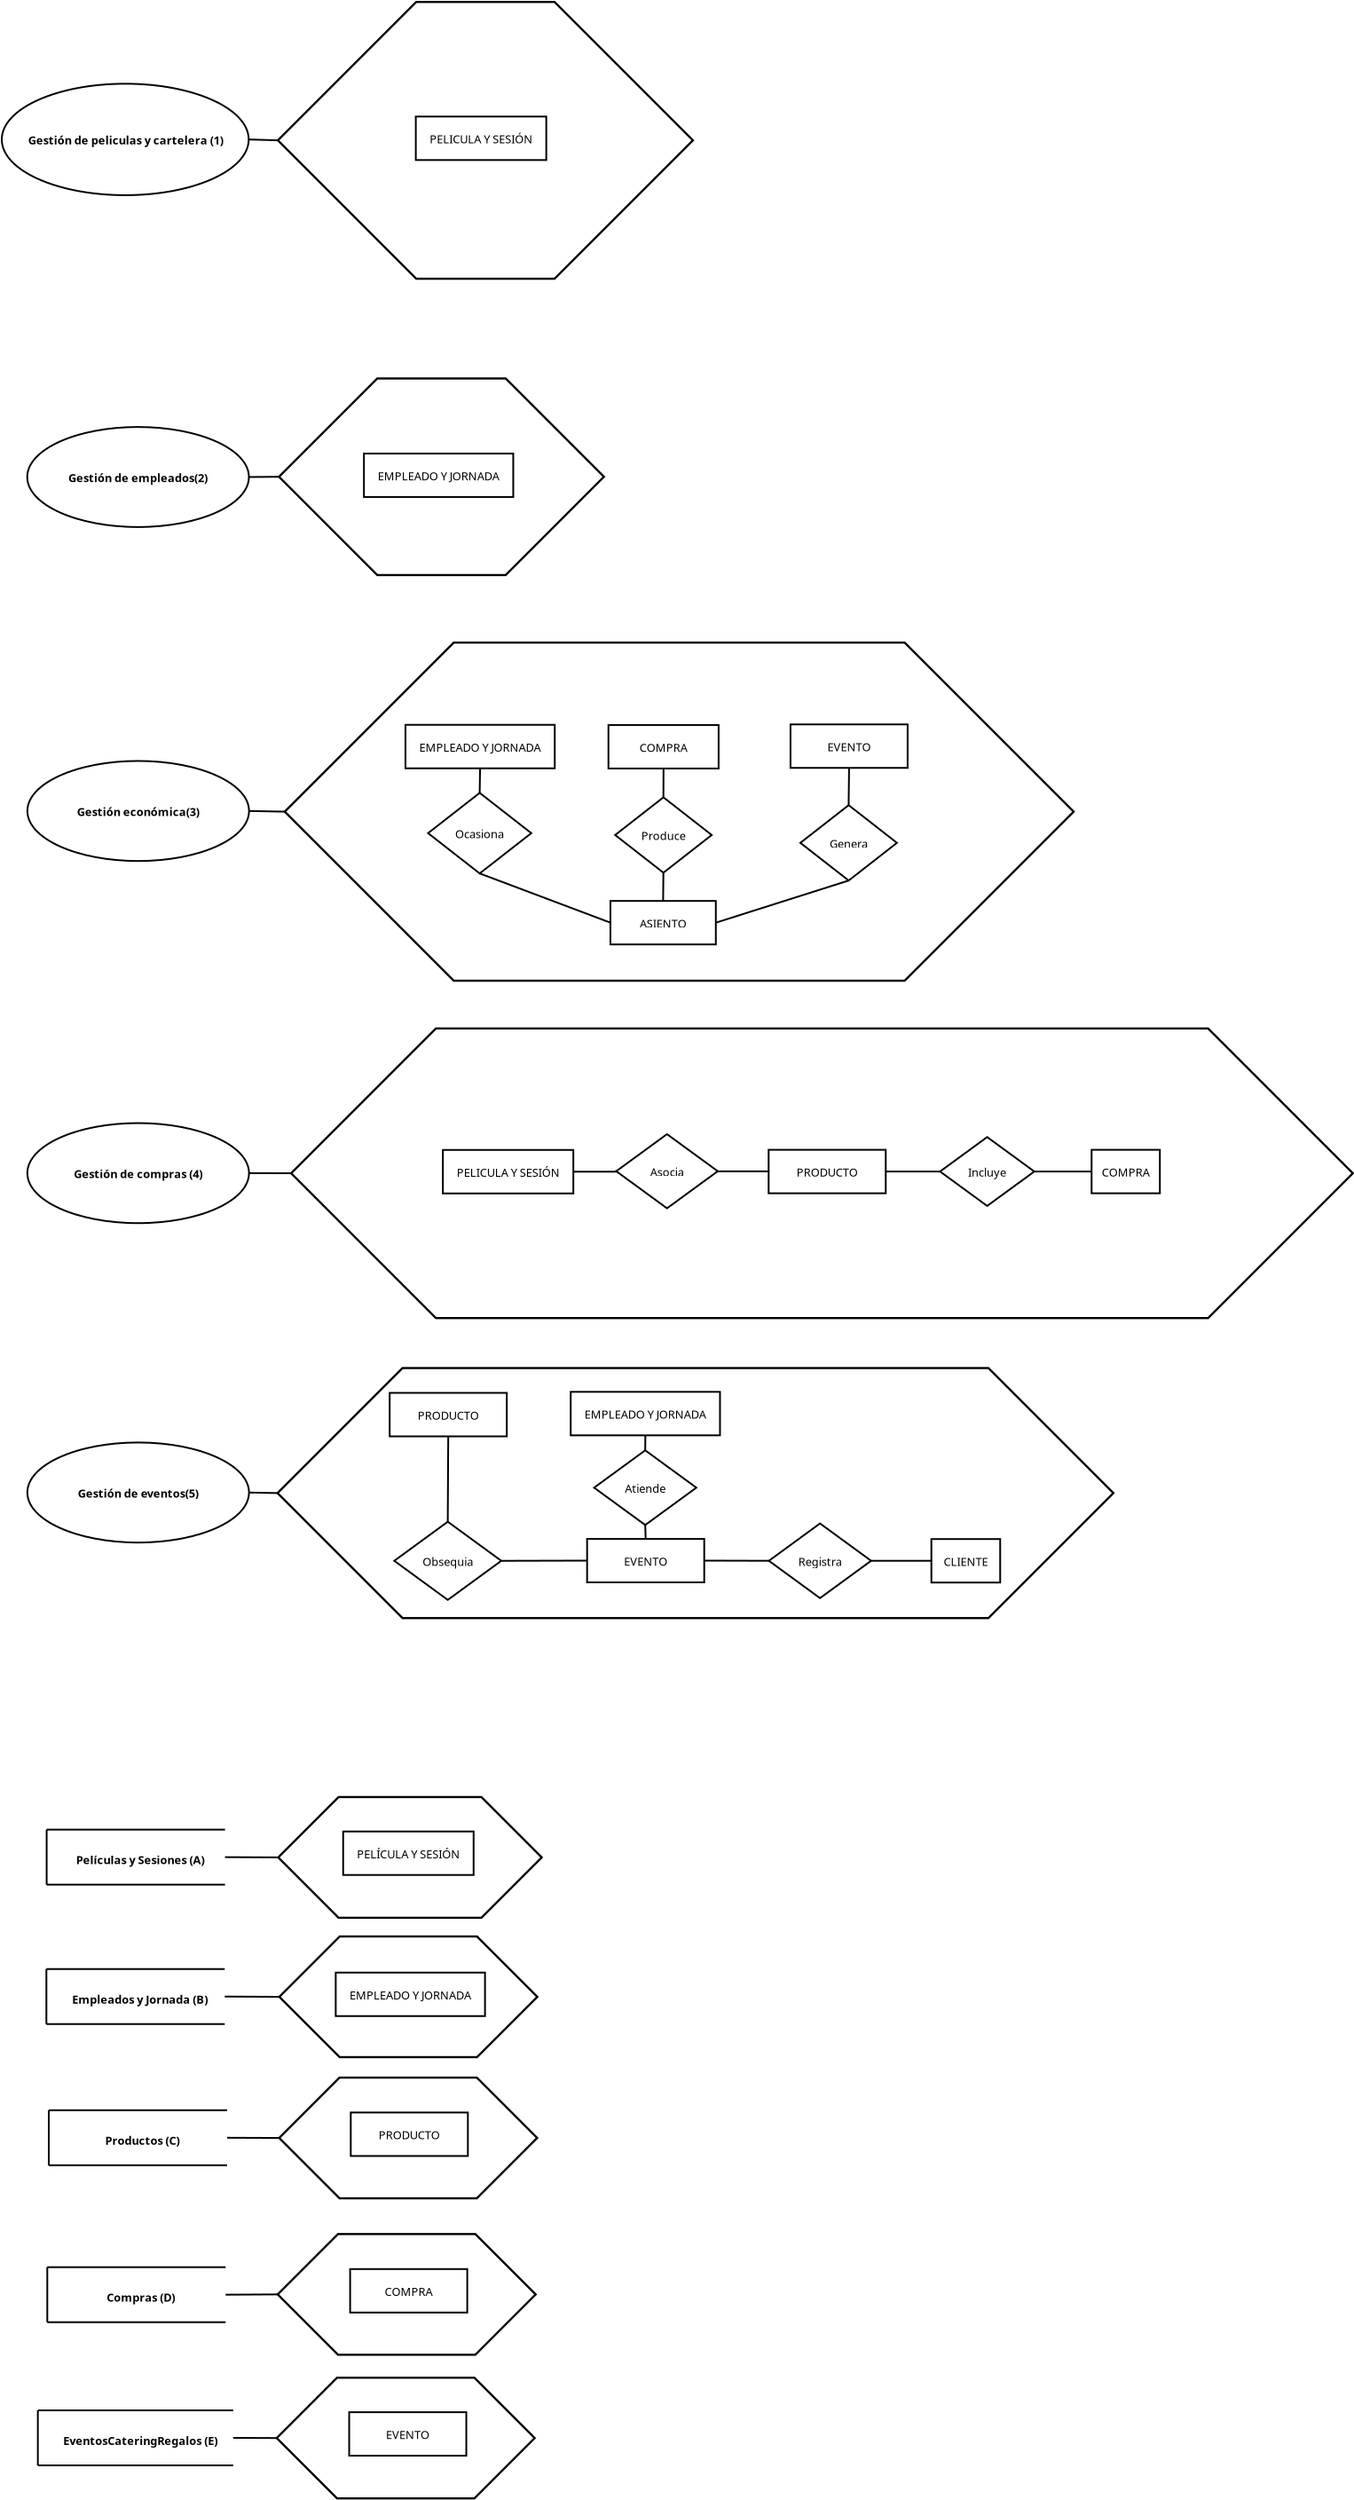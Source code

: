 <?xml version="1.0" encoding="UTF-8"?>
<dia:diagram xmlns:dia="http://www.lysator.liu.se/~alla/dia/">
  <dia:layer name="Fondo" visible="true" active="true">
    <dia:object type="Istar - other" version="0" id="O0">
      <dia:attribute name="obj_pos">
        <dia:point val="16.981,-65.987"/>
      </dia:attribute>
      <dia:attribute name="obj_bb">
        <dia:rectangle val="16.921,-66.047;40.429,-50.335"/>
      </dia:attribute>
      <dia:attribute name="meta">
        <dia:composite type="dict"/>
      </dia:attribute>
      <dia:attribute name="elem_corner">
        <dia:point val="16.981,-65.987"/>
      </dia:attribute>
      <dia:attribute name="elem_width">
        <dia:real val="23.388"/>
      </dia:attribute>
      <dia:attribute name="elem_height">
        <dia:real val="15.592"/>
      </dia:attribute>
      <dia:attribute name="type">
        <dia:enum val="1"/>
      </dia:attribute>
      <dia:attribute name="text">
        <dia:composite type="text">
          <dia:attribute name="string">
            <dia:string>##</dia:string>
          </dia:attribute>
          <dia:attribute name="font">
            <dia:font family="sans" style="0" name="Helvetica"/>
          </dia:attribute>
          <dia:attribute name="height">
            <dia:real val="0.7"/>
          </dia:attribute>
          <dia:attribute name="pos">
            <dia:point val="28.675,-58.021"/>
          </dia:attribute>
          <dia:attribute name="color">
            <dia:color val="#000000"/>
          </dia:attribute>
          <dia:attribute name="alignment">
            <dia:enum val="1"/>
          </dia:attribute>
        </dia:composite>
      </dia:attribute>
      <dia:attribute name="cpl_north">
        <dia:int val="3"/>
      </dia:attribute>
      <dia:attribute name="cpl_west">
        <dia:int val="1"/>
      </dia:attribute>
      <dia:attribute name="cpl_south">
        <dia:int val="3"/>
      </dia:attribute>
      <dia:attribute name="cpl_east">
        <dia:int val="1"/>
      </dia:attribute>
    </dia:object>
    <dia:object type="Flowchart - Ellipse" version="0" id="O1">
      <dia:attribute name="obj_pos">
        <dia:point val="1.423,-61.379"/>
      </dia:attribute>
      <dia:attribute name="obj_bb">
        <dia:rectangle val="1.373,-61.429;15.387,-55.05"/>
      </dia:attribute>
      <dia:attribute name="elem_corner">
        <dia:point val="1.423,-61.379"/>
      </dia:attribute>
      <dia:attribute name="elem_width">
        <dia:real val="13.914"/>
      </dia:attribute>
      <dia:attribute name="elem_height">
        <dia:real val="6.279"/>
      </dia:attribute>
      <dia:attribute name="border_width">
        <dia:real val="0.1"/>
      </dia:attribute>
      <dia:attribute name="show_background">
        <dia:boolean val="true"/>
      </dia:attribute>
      <dia:attribute name="padding">
        <dia:real val="0.354"/>
      </dia:attribute>
      <dia:attribute name="text">
        <dia:composite type="text">
          <dia:attribute name="string">
            <dia:string>#Gestión de peliculas y cartelera (1)#</dia:string>
          </dia:attribute>
          <dia:attribute name="font">
            <dia:font family="sans" style="80" name="Helvetica-Bold"/>
          </dia:attribute>
          <dia:attribute name="height">
            <dia:real val="0.8"/>
          </dia:attribute>
          <dia:attribute name="pos">
            <dia:point val="8.38,-58.044"/>
          </dia:attribute>
          <dia:attribute name="color">
            <dia:color val="#000000"/>
          </dia:attribute>
          <dia:attribute name="alignment">
            <dia:enum val="1"/>
          </dia:attribute>
        </dia:composite>
      </dia:attribute>
    </dia:object>
    <dia:object type="Flowchart - Ellipse" version="0" id="O2">
      <dia:attribute name="obj_pos">
        <dia:point val="2.858,-42.041"/>
      </dia:attribute>
      <dia:attribute name="obj_bb">
        <dia:rectangle val="2.808,-42.09;15.399,-36.354"/>
      </dia:attribute>
      <dia:attribute name="elem_corner">
        <dia:point val="2.858,-42.041"/>
      </dia:attribute>
      <dia:attribute name="elem_width">
        <dia:real val="12.491"/>
      </dia:attribute>
      <dia:attribute name="elem_height">
        <dia:real val="5.637"/>
      </dia:attribute>
      <dia:attribute name="border_width">
        <dia:real val="0.1"/>
      </dia:attribute>
      <dia:attribute name="show_background">
        <dia:boolean val="true"/>
      </dia:attribute>
      <dia:attribute name="padding">
        <dia:real val="0.354"/>
      </dia:attribute>
      <dia:attribute name="text">
        <dia:composite type="text">
          <dia:attribute name="string">
            <dia:string>#Gestión de empleados(2)#</dia:string>
          </dia:attribute>
          <dia:attribute name="font">
            <dia:font family="sans" style="80" name="Helvetica-Bold"/>
          </dia:attribute>
          <dia:attribute name="height">
            <dia:real val="0.8"/>
          </dia:attribute>
          <dia:attribute name="pos">
            <dia:point val="9.103,-39.027"/>
          </dia:attribute>
          <dia:attribute name="color">
            <dia:color val="#000000"/>
          </dia:attribute>
          <dia:attribute name="alignment">
            <dia:enum val="1"/>
          </dia:attribute>
        </dia:composite>
      </dia:attribute>
    </dia:object>
    <dia:object type="Flowchart - Ellipse" version="0" id="O3">
      <dia:attribute name="obj_pos">
        <dia:point val="2.866,-23.225"/>
      </dia:attribute>
      <dia:attribute name="obj_bb">
        <dia:rectangle val="2.816,-23.275;15.407,-17.538"/>
      </dia:attribute>
      <dia:attribute name="elem_corner">
        <dia:point val="2.866,-23.225"/>
      </dia:attribute>
      <dia:attribute name="elem_width">
        <dia:real val="12.491"/>
      </dia:attribute>
      <dia:attribute name="elem_height">
        <dia:real val="5.637"/>
      </dia:attribute>
      <dia:attribute name="border_width">
        <dia:real val="0.1"/>
      </dia:attribute>
      <dia:attribute name="show_background">
        <dia:boolean val="true"/>
      </dia:attribute>
      <dia:attribute name="padding">
        <dia:real val="0.354"/>
      </dia:attribute>
      <dia:attribute name="text">
        <dia:composite type="text">
          <dia:attribute name="string">
            <dia:string>#Gestión económica(3)#</dia:string>
          </dia:attribute>
          <dia:attribute name="font">
            <dia:font family="sans" style="80" name="Helvetica-Bold"/>
          </dia:attribute>
          <dia:attribute name="height">
            <dia:real val="0.8"/>
          </dia:attribute>
          <dia:attribute name="pos">
            <dia:point val="9.111,-20.211"/>
          </dia:attribute>
          <dia:attribute name="color">
            <dia:color val="#000000"/>
          </dia:attribute>
          <dia:attribute name="alignment">
            <dia:enum val="1"/>
          </dia:attribute>
        </dia:composite>
      </dia:attribute>
    </dia:object>
    <dia:object type="Flowchart - Ellipse" version="0" id="O4">
      <dia:attribute name="obj_pos">
        <dia:point val="2.864,-2.822"/>
      </dia:attribute>
      <dia:attribute name="obj_bb">
        <dia:rectangle val="2.814,-2.872;15.406,2.865"/>
      </dia:attribute>
      <dia:attribute name="elem_corner">
        <dia:point val="2.864,-2.822"/>
      </dia:attribute>
      <dia:attribute name="elem_width">
        <dia:real val="12.491"/>
      </dia:attribute>
      <dia:attribute name="elem_height">
        <dia:real val="5.637"/>
      </dia:attribute>
      <dia:attribute name="border_width">
        <dia:real val="0.1"/>
      </dia:attribute>
      <dia:attribute name="show_background">
        <dia:boolean val="true"/>
      </dia:attribute>
      <dia:attribute name="padding">
        <dia:real val="0.354"/>
      </dia:attribute>
      <dia:attribute name="text">
        <dia:composite type="text">
          <dia:attribute name="string">
            <dia:string>#Gestión de compras (4)#</dia:string>
          </dia:attribute>
          <dia:attribute name="font">
            <dia:font family="sans" style="80" name="Helvetica-Bold"/>
          </dia:attribute>
          <dia:attribute name="height">
            <dia:real val="0.8"/>
          </dia:attribute>
          <dia:attribute name="pos">
            <dia:point val="9.11,0.192"/>
          </dia:attribute>
          <dia:attribute name="color">
            <dia:color val="#000000"/>
          </dia:attribute>
          <dia:attribute name="alignment">
            <dia:enum val="1"/>
          </dia:attribute>
        </dia:composite>
      </dia:attribute>
    </dia:object>
    <dia:object type="Flowchart - Ellipse" version="0" id="O5">
      <dia:attribute name="obj_pos">
        <dia:point val="2.864,15.173"/>
      </dia:attribute>
      <dia:attribute name="obj_bb">
        <dia:rectangle val="2.814,15.123;15.405,20.859"/>
      </dia:attribute>
      <dia:attribute name="elem_corner">
        <dia:point val="2.864,15.173"/>
      </dia:attribute>
      <dia:attribute name="elem_width">
        <dia:real val="12.491"/>
      </dia:attribute>
      <dia:attribute name="elem_height">
        <dia:real val="5.637"/>
      </dia:attribute>
      <dia:attribute name="border_width">
        <dia:real val="0.1"/>
      </dia:attribute>
      <dia:attribute name="show_background">
        <dia:boolean val="true"/>
      </dia:attribute>
      <dia:attribute name="padding">
        <dia:real val="0.354"/>
      </dia:attribute>
      <dia:attribute name="text">
        <dia:composite type="text">
          <dia:attribute name="string">
            <dia:string>#Gestión de eventos(5)#</dia:string>
          </dia:attribute>
          <dia:attribute name="font">
            <dia:font family="sans" style="80" name="Helvetica-Bold"/>
          </dia:attribute>
          <dia:attribute name="height">
            <dia:real val="0.8"/>
          </dia:attribute>
          <dia:attribute name="pos">
            <dia:point val="9.11,18.186"/>
          </dia:attribute>
          <dia:attribute name="color">
            <dia:color val="#000000"/>
          </dia:attribute>
          <dia:attribute name="alignment">
            <dia:enum val="1"/>
          </dia:attribute>
        </dia:composite>
      </dia:attribute>
    </dia:object>
    <dia:object type="Standard - Line" version="0" id="O6">
      <dia:attribute name="obj_pos">
        <dia:point val="15.337,-58.239"/>
      </dia:attribute>
      <dia:attribute name="obj_bb">
        <dia:rectangle val="15.286,-58.291;17.032,-58.14"/>
      </dia:attribute>
      <dia:attribute name="conn_endpoints">
        <dia:point val="15.337,-58.239"/>
        <dia:point val="16.981,-58.191"/>
      </dia:attribute>
      <dia:attribute name="numcp">
        <dia:int val="1"/>
      </dia:attribute>
      <dia:connections>
        <dia:connection handle="0" to="O1" connection="0"/>
        <dia:connection handle="1" to="O0" connection="3"/>
      </dia:connections>
    </dia:object>
    <dia:object type="Flowchart - Box" version="0" id="O7">
      <dia:attribute name="obj_pos">
        <dia:point val="24.754,-59.53"/>
      </dia:attribute>
      <dia:attribute name="obj_bb">
        <dia:rectangle val="24.704,-59.58;32.156,-57.03"/>
      </dia:attribute>
      <dia:attribute name="elem_corner">
        <dia:point val="24.754,-59.53"/>
      </dia:attribute>
      <dia:attribute name="elem_width">
        <dia:real val="7.352"/>
      </dia:attribute>
      <dia:attribute name="elem_height">
        <dia:real val="2.45"/>
      </dia:attribute>
      <dia:attribute name="show_background">
        <dia:boolean val="true"/>
      </dia:attribute>
      <dia:attribute name="padding">
        <dia:real val="0.5"/>
      </dia:attribute>
      <dia:attribute name="text">
        <dia:composite type="text">
          <dia:attribute name="string">
            <dia:string>#PELICULA Y SESIÓN#</dia:string>
          </dia:attribute>
          <dia:attribute name="font">
            <dia:font family="sans" style="0" name="Helvetica"/>
          </dia:attribute>
          <dia:attribute name="height">
            <dia:real val="0.8"/>
          </dia:attribute>
          <dia:attribute name="pos">
            <dia:point val="28.43,-58.11"/>
          </dia:attribute>
          <dia:attribute name="color">
            <dia:color val="#000000"/>
          </dia:attribute>
          <dia:attribute name="alignment">
            <dia:enum val="1"/>
          </dia:attribute>
        </dia:composite>
      </dia:attribute>
    </dia:object>
    <dia:object type="Istar - other" version="0" id="O8">
      <dia:attribute name="obj_pos">
        <dia:point val="17.044,-44.774"/>
      </dia:attribute>
      <dia:attribute name="obj_bb">
        <dia:rectangle val="16.984,-44.834;35.415,-33.638"/>
      </dia:attribute>
      <dia:attribute name="meta">
        <dia:composite type="dict"/>
      </dia:attribute>
      <dia:attribute name="elem_corner">
        <dia:point val="17.044,-44.774"/>
      </dia:attribute>
      <dia:attribute name="elem_width">
        <dia:real val="18.312"/>
      </dia:attribute>
      <dia:attribute name="elem_height">
        <dia:real val="11.076"/>
      </dia:attribute>
      <dia:attribute name="type">
        <dia:enum val="1"/>
      </dia:attribute>
      <dia:attribute name="text">
        <dia:composite type="text">
          <dia:attribute name="string">
            <dia:string>##</dia:string>
          </dia:attribute>
          <dia:attribute name="font">
            <dia:font family="sans" style="0" name="Helvetica"/>
          </dia:attribute>
          <dia:attribute name="height">
            <dia:real val="0.7"/>
          </dia:attribute>
          <dia:attribute name="pos">
            <dia:point val="26.199,-39.066"/>
          </dia:attribute>
          <dia:attribute name="color">
            <dia:color val="#000000"/>
          </dia:attribute>
          <dia:attribute name="alignment">
            <dia:enum val="1"/>
          </dia:attribute>
        </dia:composite>
      </dia:attribute>
      <dia:attribute name="cpl_north">
        <dia:int val="3"/>
      </dia:attribute>
      <dia:attribute name="cpl_west">
        <dia:int val="1"/>
      </dia:attribute>
      <dia:attribute name="cpl_south">
        <dia:int val="3"/>
      </dia:attribute>
      <dia:attribute name="cpl_east">
        <dia:int val="1"/>
      </dia:attribute>
    </dia:object>
    <dia:object type="Standard - Line" version="0" id="O9">
      <dia:attribute name="obj_pos">
        <dia:point val="15.349,-39.222"/>
      </dia:attribute>
      <dia:attribute name="obj_bb">
        <dia:rectangle val="15.299,-39.286;17.094,-39.172"/>
      </dia:attribute>
      <dia:attribute name="conn_endpoints">
        <dia:point val="15.349,-39.222"/>
        <dia:point val="17.044,-39.236"/>
      </dia:attribute>
      <dia:attribute name="numcp">
        <dia:int val="1"/>
      </dia:attribute>
      <dia:connections>
        <dia:connection handle="0" to="O2" connection="0"/>
        <dia:connection handle="1" to="O8" connection="3"/>
      </dia:connections>
    </dia:object>
    <dia:object type="Flowchart - Box" version="0" id="O10">
      <dia:attribute name="obj_pos">
        <dia:point val="21.832,-40.543"/>
      </dia:attribute>
      <dia:attribute name="obj_bb">
        <dia:rectangle val="21.782,-40.593;30.295,-38.043"/>
      </dia:attribute>
      <dia:attribute name="elem_corner">
        <dia:point val="21.832,-40.543"/>
      </dia:attribute>
      <dia:attribute name="elem_width">
        <dia:real val="8.413"/>
      </dia:attribute>
      <dia:attribute name="elem_height">
        <dia:real val="2.45"/>
      </dia:attribute>
      <dia:attribute name="border_width">
        <dia:real val="0.1"/>
      </dia:attribute>
      <dia:attribute name="show_background">
        <dia:boolean val="true"/>
      </dia:attribute>
      <dia:attribute name="padding">
        <dia:real val="0.5"/>
      </dia:attribute>
      <dia:attribute name="text">
        <dia:composite type="text">
          <dia:attribute name="string">
            <dia:string>#EMPLEADO Y JORNADA#</dia:string>
          </dia:attribute>
          <dia:attribute name="font">
            <dia:font family="sans" style="0" name="Helvetica"/>
          </dia:attribute>
          <dia:attribute name="height">
            <dia:real val="0.8"/>
          </dia:attribute>
          <dia:attribute name="pos">
            <dia:point val="26.039,-39.123"/>
          </dia:attribute>
          <dia:attribute name="color">
            <dia:color val="#000000"/>
          </dia:attribute>
          <dia:attribute name="alignment">
            <dia:enum val="1"/>
          </dia:attribute>
        </dia:composite>
      </dia:attribute>
    </dia:object>
    <dia:object type="Istar - other" version="0" id="O11">
      <dia:attribute name="obj_pos">
        <dia:point val="17.368,-29.893"/>
      </dia:attribute>
      <dia:attribute name="obj_bb">
        <dia:rectangle val="17.308,-29.953;61.884,-10.784"/>
      </dia:attribute>
      <dia:attribute name="meta">
        <dia:composite type="dict"/>
      </dia:attribute>
      <dia:attribute name="elem_corner">
        <dia:point val="17.368,-29.893"/>
      </dia:attribute>
      <dia:attribute name="elem_width">
        <dia:real val="44.456"/>
      </dia:attribute>
      <dia:attribute name="elem_height">
        <dia:real val="19.049"/>
      </dia:attribute>
      <dia:attribute name="type">
        <dia:enum val="1"/>
      </dia:attribute>
      <dia:attribute name="text">
        <dia:composite type="text">
          <dia:attribute name="string">
            <dia:string>##</dia:string>
          </dia:attribute>
          <dia:attribute name="font">
            <dia:font family="sans" style="0" name="Helvetica"/>
          </dia:attribute>
          <dia:attribute name="height">
            <dia:real val="0.7"/>
          </dia:attribute>
          <dia:attribute name="pos">
            <dia:point val="39.596,-20.198"/>
          </dia:attribute>
          <dia:attribute name="color">
            <dia:color val="#000000"/>
          </dia:attribute>
          <dia:attribute name="alignment">
            <dia:enum val="1"/>
          </dia:attribute>
        </dia:composite>
      </dia:attribute>
      <dia:attribute name="cpl_north">
        <dia:int val="3"/>
      </dia:attribute>
      <dia:attribute name="cpl_west">
        <dia:int val="1"/>
      </dia:attribute>
      <dia:attribute name="cpl_south">
        <dia:int val="3"/>
      </dia:attribute>
      <dia:attribute name="cpl_east">
        <dia:int val="1"/>
      </dia:attribute>
    </dia:object>
    <dia:object type="Standard - Line" version="0" id="O12">
      <dia:attribute name="obj_pos">
        <dia:point val="15.357,-20.406"/>
      </dia:attribute>
      <dia:attribute name="obj_bb">
        <dia:rectangle val="15.306,-20.457;17.419,-20.317"/>
      </dia:attribute>
      <dia:attribute name="conn_endpoints">
        <dia:point val="15.357,-20.406"/>
        <dia:point val="17.368,-20.368"/>
      </dia:attribute>
      <dia:attribute name="numcp">
        <dia:int val="1"/>
      </dia:attribute>
      <dia:connections>
        <dia:connection handle="0" to="O3" connection="0"/>
        <dia:connection handle="1" to="O11" connection="3"/>
      </dia:connections>
    </dia:object>
    <dia:object type="Flowchart - Box" version="0" id="O13">
      <dia:attribute name="obj_pos">
        <dia:point val="35.61,-25.25"/>
      </dia:attribute>
      <dia:attribute name="obj_bb">
        <dia:rectangle val="35.56,-25.3;41.868,-22.75"/>
      </dia:attribute>
      <dia:attribute name="elem_corner">
        <dia:point val="35.61,-25.25"/>
      </dia:attribute>
      <dia:attribute name="elem_width">
        <dia:real val="6.208"/>
      </dia:attribute>
      <dia:attribute name="elem_height">
        <dia:real val="2.45"/>
      </dia:attribute>
      <dia:attribute name="border_width">
        <dia:real val="0.1"/>
      </dia:attribute>
      <dia:attribute name="show_background">
        <dia:boolean val="true"/>
      </dia:attribute>
      <dia:attribute name="padding">
        <dia:real val="0.5"/>
      </dia:attribute>
      <dia:attribute name="text">
        <dia:composite type="text">
          <dia:attribute name="string">
            <dia:string>#COMPRA#</dia:string>
          </dia:attribute>
          <dia:attribute name="font">
            <dia:font family="sans" style="0" name="Helvetica"/>
          </dia:attribute>
          <dia:attribute name="height">
            <dia:real val="0.8"/>
          </dia:attribute>
          <dia:attribute name="pos">
            <dia:point val="38.714,-23.83"/>
          </dia:attribute>
          <dia:attribute name="color">
            <dia:color val="#000000"/>
          </dia:attribute>
          <dia:attribute name="alignment">
            <dia:enum val="1"/>
          </dia:attribute>
        </dia:composite>
      </dia:attribute>
    </dia:object>
    <dia:object type="Istar - other" version="0" id="O14">
      <dia:attribute name="obj_pos">
        <dia:point val="17.729,-8.155"/>
      </dia:attribute>
      <dia:attribute name="obj_bb">
        <dia:rectangle val="17.669,-8.215;77.619,8.224"/>
      </dia:attribute>
      <dia:attribute name="meta">
        <dia:composite type="dict"/>
      </dia:attribute>
      <dia:attribute name="elem_corner">
        <dia:point val="17.729,-8.155"/>
      </dia:attribute>
      <dia:attribute name="elem_width">
        <dia:real val="59.83"/>
      </dia:attribute>
      <dia:attribute name="elem_height">
        <dia:real val="16.319"/>
      </dia:attribute>
      <dia:attribute name="type">
        <dia:enum val="1"/>
      </dia:attribute>
      <dia:attribute name="text">
        <dia:composite type="text">
          <dia:attribute name="string">
            <dia:string>##</dia:string>
          </dia:attribute>
          <dia:attribute name="font">
            <dia:font family="sans" style="0" name="Helvetica"/>
          </dia:attribute>
          <dia:attribute name="height">
            <dia:real val="0.7"/>
          </dia:attribute>
          <dia:attribute name="pos">
            <dia:point val="47.644,0.175"/>
          </dia:attribute>
          <dia:attribute name="color">
            <dia:color val="#000000"/>
          </dia:attribute>
          <dia:attribute name="alignment">
            <dia:enum val="1"/>
          </dia:attribute>
        </dia:composite>
      </dia:attribute>
      <dia:attribute name="cpl_north">
        <dia:int val="3"/>
      </dia:attribute>
      <dia:attribute name="cpl_west">
        <dia:int val="1"/>
      </dia:attribute>
      <dia:attribute name="cpl_south">
        <dia:int val="3"/>
      </dia:attribute>
      <dia:attribute name="cpl_east">
        <dia:int val="1"/>
      </dia:attribute>
    </dia:object>
    <dia:object type="Standard - Line" version="0" id="O15">
      <dia:attribute name="obj_pos">
        <dia:point val="15.356,-0.003"/>
      </dia:attribute>
      <dia:attribute name="obj_bb">
        <dia:rectangle val="15.306,-0.054;17.779,0.055"/>
      </dia:attribute>
      <dia:attribute name="conn_endpoints">
        <dia:point val="15.356,-0.003"/>
        <dia:point val="17.729,0.005"/>
      </dia:attribute>
      <dia:attribute name="numcp">
        <dia:int val="1"/>
      </dia:attribute>
      <dia:connections>
        <dia:connection handle="0" to="O4" connection="0"/>
        <dia:connection handle="1" to="O14" connection="3"/>
      </dia:connections>
    </dia:object>
    <dia:object type="Flowchart - Box" version="0" id="O16">
      <dia:attribute name="obj_pos">
        <dia:point val="44.636,-1.317"/>
      </dia:attribute>
      <dia:attribute name="obj_bb">
        <dia:rectangle val="44.586,-1.367;51.286,1.183"/>
      </dia:attribute>
      <dia:attribute name="elem_corner">
        <dia:point val="44.636,-1.317"/>
      </dia:attribute>
      <dia:attribute name="elem_width">
        <dia:real val="6.6"/>
      </dia:attribute>
      <dia:attribute name="elem_height">
        <dia:real val="2.45"/>
      </dia:attribute>
      <dia:attribute name="border_width">
        <dia:real val="0.1"/>
      </dia:attribute>
      <dia:attribute name="show_background">
        <dia:boolean val="true"/>
      </dia:attribute>
      <dia:attribute name="padding">
        <dia:real val="0.5"/>
      </dia:attribute>
      <dia:attribute name="text">
        <dia:composite type="text">
          <dia:attribute name="string">
            <dia:string>#PRODUCTO#</dia:string>
          </dia:attribute>
          <dia:attribute name="font">
            <dia:font family="sans" style="0" name="Helvetica"/>
          </dia:attribute>
          <dia:attribute name="height">
            <dia:real val="0.8"/>
          </dia:attribute>
          <dia:attribute name="pos">
            <dia:point val="47.936,0.103"/>
          </dia:attribute>
          <dia:attribute name="color">
            <dia:color val="#000000"/>
          </dia:attribute>
          <dia:attribute name="alignment">
            <dia:enum val="1"/>
          </dia:attribute>
        </dia:composite>
      </dia:attribute>
    </dia:object>
    <dia:object type="Flowchart - Box" version="0" id="O17">
      <dia:attribute name="obj_pos">
        <dia:point val="62.836,-1.317"/>
      </dia:attribute>
      <dia:attribute name="obj_bb">
        <dia:rectangle val="62.785,-1.367;66.733,1.183"/>
      </dia:attribute>
      <dia:attribute name="elem_corner">
        <dia:point val="62.836,-1.317"/>
      </dia:attribute>
      <dia:attribute name="elem_width">
        <dia:real val="3.848"/>
      </dia:attribute>
      <dia:attribute name="elem_height">
        <dia:real val="2.45"/>
      </dia:attribute>
      <dia:attribute name="show_background">
        <dia:boolean val="true"/>
      </dia:attribute>
      <dia:attribute name="padding">
        <dia:real val="0.5"/>
      </dia:attribute>
      <dia:attribute name="text">
        <dia:composite type="text">
          <dia:attribute name="string">
            <dia:string>#COMPRA#</dia:string>
          </dia:attribute>
          <dia:attribute name="font">
            <dia:font family="sans" style="0" name="Helvetica"/>
          </dia:attribute>
          <dia:attribute name="height">
            <dia:real val="0.8"/>
          </dia:attribute>
          <dia:attribute name="pos">
            <dia:point val="64.759,0.103"/>
          </dia:attribute>
          <dia:attribute name="color">
            <dia:color val="#000000"/>
          </dia:attribute>
          <dia:attribute name="alignment">
            <dia:enum val="1"/>
          </dia:attribute>
        </dia:composite>
      </dia:attribute>
    </dia:object>
    <dia:object type="Flowchart - Diamond" version="0" id="O18">
      <dia:attribute name="obj_pos">
        <dia:point val="54.294,-2.034"/>
      </dia:attribute>
      <dia:attribute name="obj_bb">
        <dia:rectangle val="54.245,-2.084;59.658,1.895"/>
      </dia:attribute>
      <dia:attribute name="elem_corner">
        <dia:point val="54.294,-2.034"/>
      </dia:attribute>
      <dia:attribute name="elem_width">
        <dia:real val="5.313"/>
      </dia:attribute>
      <dia:attribute name="elem_height">
        <dia:real val="3.879"/>
      </dia:attribute>
      <dia:attribute name="show_background">
        <dia:boolean val="true"/>
      </dia:attribute>
      <dia:attribute name="padding">
        <dia:real val="0.354"/>
      </dia:attribute>
      <dia:attribute name="text">
        <dia:composite type="text">
          <dia:attribute name="string">
            <dia:string>#Incluye#</dia:string>
          </dia:attribute>
          <dia:attribute name="font">
            <dia:font family="sans" style="0" name="Helvetica"/>
          </dia:attribute>
          <dia:attribute name="height">
            <dia:real val="0.8"/>
          </dia:attribute>
          <dia:attribute name="pos">
            <dia:point val="56.951,0.1"/>
          </dia:attribute>
          <dia:attribute name="color">
            <dia:color val="#000000"/>
          </dia:attribute>
          <dia:attribute name="alignment">
            <dia:enum val="1"/>
          </dia:attribute>
        </dia:composite>
      </dia:attribute>
    </dia:object>
    <dia:object type="Standard - Line" version="0" id="O19">
      <dia:attribute name="obj_pos">
        <dia:point val="51.236,-0.092"/>
      </dia:attribute>
      <dia:attribute name="obj_bb">
        <dia:rectangle val="51.186,-0.145;54.344,-0.042"/>
      </dia:attribute>
      <dia:attribute name="conn_endpoints">
        <dia:point val="51.236,-0.092"/>
        <dia:point val="54.294,-0.095"/>
      </dia:attribute>
      <dia:attribute name="numcp">
        <dia:int val="1"/>
      </dia:attribute>
      <dia:connections>
        <dia:connection handle="0" to="O16" connection="8"/>
        <dia:connection handle="1" to="O18" connection="12"/>
      </dia:connections>
    </dia:object>
    <dia:object type="Standard - Line" version="0" id="O20">
      <dia:attribute name="obj_pos">
        <dia:point val="59.608,-0.095"/>
      </dia:attribute>
      <dia:attribute name="obj_bb">
        <dia:rectangle val="59.558,-0.145;62.886,-0.042"/>
      </dia:attribute>
      <dia:attribute name="conn_endpoints">
        <dia:point val="59.608,-0.095"/>
        <dia:point val="62.836,-0.092"/>
      </dia:attribute>
      <dia:attribute name="numcp">
        <dia:int val="1"/>
      </dia:attribute>
      <dia:connections>
        <dia:connection handle="0" to="O18" connection="4"/>
        <dia:connection handle="1" to="O17" connection="7"/>
      </dia:connections>
    </dia:object>
    <dia:object type="Istar - other" version="0" id="O21">
      <dia:attribute name="obj_pos">
        <dia:point val="16.963,10.98"/>
      </dia:attribute>
      <dia:attribute name="obj_bb">
        <dia:rectangle val="16.903,10.92;64.123,25.125"/>
      </dia:attribute>
      <dia:attribute name="meta">
        <dia:composite type="dict"/>
      </dia:attribute>
      <dia:attribute name="elem_corner">
        <dia:point val="16.963,10.98"/>
      </dia:attribute>
      <dia:attribute name="elem_width">
        <dia:real val="47.101"/>
      </dia:attribute>
      <dia:attribute name="elem_height">
        <dia:real val="14.085"/>
      </dia:attribute>
      <dia:attribute name="type">
        <dia:enum val="1"/>
      </dia:attribute>
      <dia:attribute name="text">
        <dia:composite type="text">
          <dia:attribute name="string">
            <dia:string>##</dia:string>
          </dia:attribute>
          <dia:attribute name="font">
            <dia:font family="sans" style="0" name="Helvetica"/>
          </dia:attribute>
          <dia:attribute name="height">
            <dia:real val="0.7"/>
          </dia:attribute>
          <dia:attribute name="pos">
            <dia:point val="40.513,18.193"/>
          </dia:attribute>
          <dia:attribute name="color">
            <dia:color val="#000000"/>
          </dia:attribute>
          <dia:attribute name="alignment">
            <dia:enum val="1"/>
          </dia:attribute>
        </dia:composite>
      </dia:attribute>
      <dia:attribute name="cpl_north">
        <dia:int val="3"/>
      </dia:attribute>
      <dia:attribute name="cpl_west">
        <dia:int val="1"/>
      </dia:attribute>
      <dia:attribute name="cpl_south">
        <dia:int val="3"/>
      </dia:attribute>
      <dia:attribute name="cpl_east">
        <dia:int val="1"/>
      </dia:attribute>
    </dia:object>
    <dia:object type="Standard - Line" version="0" id="O22">
      <dia:attribute name="obj_pos">
        <dia:point val="15.355,17.991"/>
      </dia:attribute>
      <dia:attribute name="obj_bb">
        <dia:rectangle val="15.304,17.94;17.014,18.073"/>
      </dia:attribute>
      <dia:attribute name="conn_endpoints">
        <dia:point val="15.355,17.991"/>
        <dia:point val="16.963,18.023"/>
      </dia:attribute>
      <dia:attribute name="numcp">
        <dia:int val="1"/>
      </dia:attribute>
      <dia:connections>
        <dia:connection handle="0" to="O5" connection="0"/>
        <dia:connection handle="1" to="O21" connection="3"/>
      </dia:connections>
    </dia:object>
    <dia:object type="Flowchart - Box" version="0" id="O23">
      <dia:attribute name="obj_pos">
        <dia:point val="23.282,12.378"/>
      </dia:attribute>
      <dia:attribute name="obj_bb">
        <dia:rectangle val="23.232,12.328;29.932,14.878"/>
      </dia:attribute>
      <dia:attribute name="elem_corner">
        <dia:point val="23.282,12.378"/>
      </dia:attribute>
      <dia:attribute name="elem_width">
        <dia:real val="6.6"/>
      </dia:attribute>
      <dia:attribute name="elem_height">
        <dia:real val="2.45"/>
      </dia:attribute>
      <dia:attribute name="border_width">
        <dia:real val="0.1"/>
      </dia:attribute>
      <dia:attribute name="show_background">
        <dia:boolean val="true"/>
      </dia:attribute>
      <dia:attribute name="padding">
        <dia:real val="0.5"/>
      </dia:attribute>
      <dia:attribute name="text">
        <dia:composite type="text">
          <dia:attribute name="string">
            <dia:string>#PRODUCTO#</dia:string>
          </dia:attribute>
          <dia:attribute name="font">
            <dia:font family="sans" style="0" name="Helvetica"/>
          </dia:attribute>
          <dia:attribute name="height">
            <dia:real val="0.8"/>
          </dia:attribute>
          <dia:attribute name="pos">
            <dia:point val="26.582,13.798"/>
          </dia:attribute>
          <dia:attribute name="color">
            <dia:color val="#000000"/>
          </dia:attribute>
          <dia:attribute name="alignment">
            <dia:enum val="1"/>
          </dia:attribute>
        </dia:composite>
      </dia:attribute>
    </dia:object>
    <dia:object type="Flowchart - Box" version="0" id="O24">
      <dia:attribute name="obj_pos">
        <dia:point val="34.407,20.603"/>
      </dia:attribute>
      <dia:attribute name="obj_bb">
        <dia:rectangle val="34.357,20.553;41.057,23.103"/>
      </dia:attribute>
      <dia:attribute name="elem_corner">
        <dia:point val="34.407,20.603"/>
      </dia:attribute>
      <dia:attribute name="elem_width">
        <dia:real val="6.6"/>
      </dia:attribute>
      <dia:attribute name="elem_height">
        <dia:real val="2.45"/>
      </dia:attribute>
      <dia:attribute name="show_background">
        <dia:boolean val="true"/>
      </dia:attribute>
      <dia:attribute name="padding">
        <dia:real val="0.5"/>
      </dia:attribute>
      <dia:attribute name="text">
        <dia:composite type="text">
          <dia:attribute name="string">
            <dia:string>#EVENTO#</dia:string>
          </dia:attribute>
          <dia:attribute name="font">
            <dia:font family="sans" style="0" name="Helvetica"/>
          </dia:attribute>
          <dia:attribute name="height">
            <dia:real val="0.8"/>
          </dia:attribute>
          <dia:attribute name="pos">
            <dia:point val="37.707,22.023"/>
          </dia:attribute>
          <dia:attribute name="color">
            <dia:color val="#000000"/>
          </dia:attribute>
          <dia:attribute name="alignment">
            <dia:enum val="1"/>
          </dia:attribute>
        </dia:composite>
      </dia:attribute>
    </dia:object>
    <dia:object type="Flowchart - Diamond" version="0" id="O25">
      <dia:attribute name="obj_pos">
        <dia:point val="23.54,19.638"/>
      </dia:attribute>
      <dia:attribute name="obj_bb">
        <dia:rectangle val="23.49,19.588;29.621,24.092"/>
      </dia:attribute>
      <dia:attribute name="elem_corner">
        <dia:point val="23.54,19.638"/>
      </dia:attribute>
      <dia:attribute name="elem_width">
        <dia:real val="6.031"/>
      </dia:attribute>
      <dia:attribute name="elem_height">
        <dia:real val="4.403"/>
      </dia:attribute>
      <dia:attribute name="show_background">
        <dia:boolean val="true"/>
      </dia:attribute>
      <dia:attribute name="padding">
        <dia:real val="0.354"/>
      </dia:attribute>
      <dia:attribute name="text">
        <dia:composite type="text">
          <dia:attribute name="string">
            <dia:string>#Obsequia#</dia:string>
          </dia:attribute>
          <dia:attribute name="font">
            <dia:font family="sans" style="0" name="Helvetica"/>
          </dia:attribute>
          <dia:attribute name="height">
            <dia:real val="0.8"/>
          </dia:attribute>
          <dia:attribute name="pos">
            <dia:point val="26.555,22.035"/>
          </dia:attribute>
          <dia:attribute name="color">
            <dia:color val="#000000"/>
          </dia:attribute>
          <dia:attribute name="alignment">
            <dia:enum val="1"/>
          </dia:attribute>
        </dia:composite>
      </dia:attribute>
    </dia:object>
    <dia:object type="Standard - Line" version="0" id="O26">
      <dia:attribute name="obj_pos">
        <dia:point val="26.582,14.828"/>
      </dia:attribute>
      <dia:attribute name="obj_bb">
        <dia:rectangle val="26.505,14.777;26.633,19.689"/>
      </dia:attribute>
      <dia:attribute name="conn_endpoints">
        <dia:point val="26.582,14.828"/>
        <dia:point val="26.555,19.638"/>
      </dia:attribute>
      <dia:attribute name="numcp">
        <dia:int val="1"/>
      </dia:attribute>
      <dia:connections>
        <dia:connection handle="0" to="O23" connection="13"/>
        <dia:connection handle="1" to="O25" connection="0"/>
      </dia:connections>
    </dia:object>
    <dia:object type="Standard - Line" version="0" id="O27">
      <dia:attribute name="obj_pos">
        <dia:point val="29.571,21.84"/>
      </dia:attribute>
      <dia:attribute name="obj_bb">
        <dia:rectangle val="29.52,21.778;34.458,21.89"/>
      </dia:attribute>
      <dia:attribute name="conn_endpoints">
        <dia:point val="29.571,21.84"/>
        <dia:point val="34.407,21.828"/>
      </dia:attribute>
      <dia:attribute name="numcp">
        <dia:int val="1"/>
      </dia:attribute>
      <dia:connections>
        <dia:connection handle="0" to="O25" connection="4"/>
        <dia:connection handle="1" to="O24" connection="7"/>
      </dia:connections>
    </dia:object>
    <dia:object type="Flowchart - Data Source" version="1" id="O28">
      <dia:attribute name="obj_pos">
        <dia:point val="3.952,36.984"/>
      </dia:attribute>
      <dia:attribute name="obj_bb">
        <dia:rectangle val="3.902,36.934;14.002,40.134"/>
      </dia:attribute>
      <dia:attribute name="meta">
        <dia:composite type="dict"/>
      </dia:attribute>
      <dia:attribute name="elem_corner">
        <dia:point val="3.952,36.984"/>
      </dia:attribute>
      <dia:attribute name="elem_width">
        <dia:real val="10.05"/>
      </dia:attribute>
      <dia:attribute name="elem_height">
        <dia:real val="3.1"/>
      </dia:attribute>
      <dia:attribute name="line_width">
        <dia:real val="0.1"/>
      </dia:attribute>
      <dia:attribute name="line_colour">
        <dia:color val="#000000"/>
      </dia:attribute>
      <dia:attribute name="fill_colour">
        <dia:color val="#ffffff"/>
      </dia:attribute>
      <dia:attribute name="show_background">
        <dia:boolean val="true"/>
      </dia:attribute>
      <dia:attribute name="line_style">
        <dia:enum val="0"/>
        <dia:real val="1"/>
      </dia:attribute>
      <dia:attribute name="padding">
        <dia:real val="0.1"/>
      </dia:attribute>
      <dia:attribute name="text">
        <dia:composite type="text">
          <dia:attribute name="string">
            <dia:string>#Películas y Sesiones (A)#</dia:string>
          </dia:attribute>
          <dia:attribute name="font">
            <dia:font family="sans" style="80" name="Helvetica-Bold"/>
          </dia:attribute>
          <dia:attribute name="height">
            <dia:real val="0.8"/>
          </dia:attribute>
          <dia:attribute name="pos">
            <dia:point val="9.228,38.812"/>
          </dia:attribute>
          <dia:attribute name="color">
            <dia:color val="#000000"/>
          </dia:attribute>
          <dia:attribute name="alignment">
            <dia:enum val="1"/>
          </dia:attribute>
        </dia:composite>
      </dia:attribute>
      <dia:attribute name="flip_horizontal">
        <dia:boolean val="false"/>
      </dia:attribute>
      <dia:attribute name="flip_vertical">
        <dia:boolean val="false"/>
      </dia:attribute>
      <dia:attribute name="subscale">
        <dia:real val="1"/>
      </dia:attribute>
    </dia:object>
    <dia:object type="Flowchart - Data Source" version="1" id="O29">
      <dia:attribute name="obj_pos">
        <dia:point val="3.937,44.839"/>
      </dia:attribute>
      <dia:attribute name="obj_bb">
        <dia:rectangle val="3.887,44.789;13.987,47.989"/>
      </dia:attribute>
      <dia:attribute name="meta">
        <dia:composite type="dict"/>
      </dia:attribute>
      <dia:attribute name="elem_corner">
        <dia:point val="3.937,44.839"/>
      </dia:attribute>
      <dia:attribute name="elem_width">
        <dia:real val="10.05"/>
      </dia:attribute>
      <dia:attribute name="elem_height">
        <dia:real val="3.1"/>
      </dia:attribute>
      <dia:attribute name="line_width">
        <dia:real val="0.1"/>
      </dia:attribute>
      <dia:attribute name="line_colour">
        <dia:color val="#000000"/>
      </dia:attribute>
      <dia:attribute name="fill_colour">
        <dia:color val="#ffffff"/>
      </dia:attribute>
      <dia:attribute name="show_background">
        <dia:boolean val="true"/>
      </dia:attribute>
      <dia:attribute name="line_style">
        <dia:enum val="0"/>
        <dia:real val="1"/>
      </dia:attribute>
      <dia:attribute name="padding">
        <dia:real val="0.1"/>
      </dia:attribute>
      <dia:attribute name="text">
        <dia:composite type="text">
          <dia:attribute name="string">
            <dia:string>#Empleados y Jornada (B)#</dia:string>
          </dia:attribute>
          <dia:attribute name="font">
            <dia:font family="sans" style="80" name="Helvetica-Bold"/>
          </dia:attribute>
          <dia:attribute name="height">
            <dia:real val="0.8"/>
          </dia:attribute>
          <dia:attribute name="pos">
            <dia:point val="9.213,46.666"/>
          </dia:attribute>
          <dia:attribute name="color">
            <dia:color val="#000000"/>
          </dia:attribute>
          <dia:attribute name="alignment">
            <dia:enum val="1"/>
          </dia:attribute>
        </dia:composite>
      </dia:attribute>
      <dia:attribute name="flip_horizontal">
        <dia:boolean val="false"/>
      </dia:attribute>
      <dia:attribute name="flip_vertical">
        <dia:boolean val="false"/>
      </dia:attribute>
      <dia:attribute name="subscale">
        <dia:real val="1"/>
      </dia:attribute>
    </dia:object>
    <dia:object type="Flowchart - Data Source" version="1" id="O30">
      <dia:attribute name="obj_pos">
        <dia:point val="4.072,52.794"/>
      </dia:attribute>
      <dia:attribute name="obj_bb">
        <dia:rectangle val="4.022,52.744;14.122,55.944"/>
      </dia:attribute>
      <dia:attribute name="meta">
        <dia:composite type="dict"/>
      </dia:attribute>
      <dia:attribute name="elem_corner">
        <dia:point val="4.072,52.794"/>
      </dia:attribute>
      <dia:attribute name="elem_width">
        <dia:real val="10.05"/>
      </dia:attribute>
      <dia:attribute name="elem_height">
        <dia:real val="3.1"/>
      </dia:attribute>
      <dia:attribute name="line_width">
        <dia:real val="0.1"/>
      </dia:attribute>
      <dia:attribute name="line_colour">
        <dia:color val="#000000"/>
      </dia:attribute>
      <dia:attribute name="fill_colour">
        <dia:color val="#ffffff"/>
      </dia:attribute>
      <dia:attribute name="show_background">
        <dia:boolean val="true"/>
      </dia:attribute>
      <dia:attribute name="line_style">
        <dia:enum val="0"/>
        <dia:real val="1"/>
      </dia:attribute>
      <dia:attribute name="padding">
        <dia:real val="0.1"/>
      </dia:attribute>
      <dia:attribute name="text">
        <dia:composite type="text">
          <dia:attribute name="string">
            <dia:string>#Productos (C)#</dia:string>
          </dia:attribute>
          <dia:attribute name="font">
            <dia:font family="sans" style="80" name="Helvetica-Bold"/>
          </dia:attribute>
          <dia:attribute name="height">
            <dia:real val="0.8"/>
          </dia:attribute>
          <dia:attribute name="pos">
            <dia:point val="9.348,54.621"/>
          </dia:attribute>
          <dia:attribute name="color">
            <dia:color val="#000000"/>
          </dia:attribute>
          <dia:attribute name="alignment">
            <dia:enum val="1"/>
          </dia:attribute>
        </dia:composite>
      </dia:attribute>
      <dia:attribute name="flip_horizontal">
        <dia:boolean val="false"/>
      </dia:attribute>
      <dia:attribute name="flip_vertical">
        <dia:boolean val="false"/>
      </dia:attribute>
      <dia:attribute name="subscale">
        <dia:real val="1"/>
      </dia:attribute>
    </dia:object>
    <dia:object type="Istar - other" version="0" id="O31">
      <dia:attribute name="obj_pos">
        <dia:point val="17.002,35.149"/>
      </dia:attribute>
      <dia:attribute name="obj_bb">
        <dia:rectangle val="16.942,35.089;31.91,42.009"/>
      </dia:attribute>
      <dia:attribute name="meta">
        <dia:composite type="dict"/>
      </dia:attribute>
      <dia:attribute name="elem_corner">
        <dia:point val="17.002,35.149"/>
      </dia:attribute>
      <dia:attribute name="elem_width">
        <dia:real val="14.848"/>
      </dia:attribute>
      <dia:attribute name="elem_height">
        <dia:real val="6.8"/>
      </dia:attribute>
      <dia:attribute name="type">
        <dia:enum val="1"/>
      </dia:attribute>
      <dia:attribute name="text">
        <dia:composite type="text">
          <dia:attribute name="string">
            <dia:string>##</dia:string>
          </dia:attribute>
          <dia:attribute name="font">
            <dia:font family="sans" style="0" name="Helvetica"/>
          </dia:attribute>
          <dia:attribute name="height">
            <dia:real val="0.7"/>
          </dia:attribute>
          <dia:attribute name="pos">
            <dia:point val="24.426,38.719"/>
          </dia:attribute>
          <dia:attribute name="color">
            <dia:color val="#000000"/>
          </dia:attribute>
          <dia:attribute name="alignment">
            <dia:enum val="1"/>
          </dia:attribute>
        </dia:composite>
      </dia:attribute>
      <dia:attribute name="cpl_north">
        <dia:int val="3"/>
      </dia:attribute>
      <dia:attribute name="cpl_west">
        <dia:int val="1"/>
      </dia:attribute>
      <dia:attribute name="cpl_south">
        <dia:int val="3"/>
      </dia:attribute>
      <dia:attribute name="cpl_east">
        <dia:int val="1"/>
      </dia:attribute>
    </dia:object>
    <dia:object type="Standard - Line" version="0" id="O32">
      <dia:attribute name="obj_pos">
        <dia:point val="14.002,38.534"/>
      </dia:attribute>
      <dia:attribute name="obj_bb">
        <dia:rectangle val="13.951,38.484;17.052,38.599"/>
      </dia:attribute>
      <dia:attribute name="conn_endpoints">
        <dia:point val="14.002,38.534"/>
        <dia:point val="17.002,38.549"/>
      </dia:attribute>
      <dia:attribute name="numcp">
        <dia:int val="1"/>
      </dia:attribute>
      <dia:connections>
        <dia:connection handle="0" to="O28" connection="10"/>
        <dia:connection handle="1" to="O31" connection="3"/>
      </dia:connections>
    </dia:object>
    <dia:object type="Flowchart - Box" version="0" id="O33">
      <dia:attribute name="obj_pos">
        <dia:point val="20.66,37.089"/>
      </dia:attribute>
      <dia:attribute name="obj_bb">
        <dia:rectangle val="20.61,37.039;28.063,39.589"/>
      </dia:attribute>
      <dia:attribute name="elem_corner">
        <dia:point val="20.66,37.089"/>
      </dia:attribute>
      <dia:attribute name="elem_width">
        <dia:real val="7.352"/>
      </dia:attribute>
      <dia:attribute name="elem_height">
        <dia:real val="2.45"/>
      </dia:attribute>
      <dia:attribute name="show_background">
        <dia:boolean val="true"/>
      </dia:attribute>
      <dia:attribute name="padding">
        <dia:real val="0.5"/>
      </dia:attribute>
      <dia:attribute name="text">
        <dia:composite type="text">
          <dia:attribute name="string">
            <dia:string>#PELÍCULA Y SESIÓN#</dia:string>
          </dia:attribute>
          <dia:attribute name="font">
            <dia:font family="sans" style="0" name="Helvetica"/>
          </dia:attribute>
          <dia:attribute name="height">
            <dia:real val="0.8"/>
          </dia:attribute>
          <dia:attribute name="pos">
            <dia:point val="24.337,38.509"/>
          </dia:attribute>
          <dia:attribute name="color">
            <dia:color val="#000000"/>
          </dia:attribute>
          <dia:attribute name="alignment">
            <dia:enum val="1"/>
          </dia:attribute>
        </dia:composite>
      </dia:attribute>
    </dia:object>
    <dia:object type="Istar - other" version="0" id="O34">
      <dia:attribute name="obj_pos">
        <dia:point val="17.063,43.004"/>
      </dia:attribute>
      <dia:attribute name="obj_bb">
        <dia:rectangle val="17.003,42.944;31.66,49.864"/>
      </dia:attribute>
      <dia:attribute name="meta">
        <dia:composite type="dict"/>
      </dia:attribute>
      <dia:attribute name="elem_corner">
        <dia:point val="17.063,43.004"/>
      </dia:attribute>
      <dia:attribute name="elem_width">
        <dia:real val="14.538"/>
      </dia:attribute>
      <dia:attribute name="elem_height">
        <dia:real val="6.8"/>
      </dia:attribute>
      <dia:attribute name="type">
        <dia:enum val="1"/>
      </dia:attribute>
      <dia:attribute name="text">
        <dia:composite type="text">
          <dia:attribute name="string">
            <dia:string>##</dia:string>
          </dia:attribute>
          <dia:attribute name="font">
            <dia:font family="sans" style="0" name="Helvetica"/>
          </dia:attribute>
          <dia:attribute name="height">
            <dia:real val="0.7"/>
          </dia:attribute>
          <dia:attribute name="pos">
            <dia:point val="24.332,46.574"/>
          </dia:attribute>
          <dia:attribute name="color">
            <dia:color val="#000000"/>
          </dia:attribute>
          <dia:attribute name="alignment">
            <dia:enum val="1"/>
          </dia:attribute>
        </dia:composite>
      </dia:attribute>
      <dia:attribute name="cpl_north">
        <dia:int val="3"/>
      </dia:attribute>
      <dia:attribute name="cpl_west">
        <dia:int val="1"/>
      </dia:attribute>
      <dia:attribute name="cpl_south">
        <dia:int val="3"/>
      </dia:attribute>
      <dia:attribute name="cpl_east">
        <dia:int val="1"/>
      </dia:attribute>
    </dia:object>
    <dia:object type="Standard - Line" version="0" id="O35">
      <dia:attribute name="obj_pos">
        <dia:point val="13.987,46.389"/>
      </dia:attribute>
      <dia:attribute name="obj_bb">
        <dia:rectangle val="13.937,46.339;17.113,46.454"/>
      </dia:attribute>
      <dia:attribute name="conn_endpoints">
        <dia:point val="13.987,46.389"/>
        <dia:point val="17.063,46.404"/>
      </dia:attribute>
      <dia:attribute name="numcp">
        <dia:int val="1"/>
      </dia:attribute>
      <dia:connections>
        <dia:connection handle="0" to="O29" connection="10"/>
        <dia:connection handle="1" to="O34" connection="3"/>
      </dia:connections>
    </dia:object>
    <dia:object type="Flowchart - Box" version="0" id="O36">
      <dia:attribute name="obj_pos">
        <dia:point val="20.242,45.039"/>
      </dia:attribute>
      <dia:attribute name="obj_bb">
        <dia:rectangle val="20.192,44.989;28.704,47.539"/>
      </dia:attribute>
      <dia:attribute name="elem_corner">
        <dia:point val="20.242,45.039"/>
      </dia:attribute>
      <dia:attribute name="elem_width">
        <dia:real val="8.412"/>
      </dia:attribute>
      <dia:attribute name="elem_height">
        <dia:real val="2.45"/>
      </dia:attribute>
      <dia:attribute name="show_background">
        <dia:boolean val="true"/>
      </dia:attribute>
      <dia:attribute name="padding">
        <dia:real val="0.5"/>
      </dia:attribute>
      <dia:attribute name="text">
        <dia:composite type="text">
          <dia:attribute name="string">
            <dia:string>#EMPLEADO Y JORNADA#</dia:string>
          </dia:attribute>
          <dia:attribute name="font">
            <dia:font family="sans" style="0" name="Helvetica"/>
          </dia:attribute>
          <dia:attribute name="height">
            <dia:real val="0.8"/>
          </dia:attribute>
          <dia:attribute name="pos">
            <dia:point val="24.448,46.459"/>
          </dia:attribute>
          <dia:attribute name="color">
            <dia:color val="#000000"/>
          </dia:attribute>
          <dia:attribute name="alignment">
            <dia:enum val="1"/>
          </dia:attribute>
        </dia:composite>
      </dia:attribute>
    </dia:object>
    <dia:object type="Istar - other" version="0" id="O37">
      <dia:attribute name="obj_pos">
        <dia:point val="17.054,50.955"/>
      </dia:attribute>
      <dia:attribute name="obj_bb">
        <dia:rectangle val="16.994,50.895;31.651,57.815"/>
      </dia:attribute>
      <dia:attribute name="meta">
        <dia:composite type="dict"/>
      </dia:attribute>
      <dia:attribute name="elem_corner">
        <dia:point val="17.054,50.955"/>
      </dia:attribute>
      <dia:attribute name="elem_width">
        <dia:real val="14.538"/>
      </dia:attribute>
      <dia:attribute name="elem_height">
        <dia:real val="6.8"/>
      </dia:attribute>
      <dia:attribute name="type">
        <dia:enum val="1"/>
      </dia:attribute>
      <dia:attribute name="text">
        <dia:composite type="text">
          <dia:attribute name="string">
            <dia:string>##</dia:string>
          </dia:attribute>
          <dia:attribute name="font">
            <dia:font family="sans" style="0" name="Helvetica"/>
          </dia:attribute>
          <dia:attribute name="height">
            <dia:real val="0.7"/>
          </dia:attribute>
          <dia:attribute name="pos">
            <dia:point val="24.323,54.525"/>
          </dia:attribute>
          <dia:attribute name="color">
            <dia:color val="#000000"/>
          </dia:attribute>
          <dia:attribute name="alignment">
            <dia:enum val="1"/>
          </dia:attribute>
        </dia:composite>
      </dia:attribute>
      <dia:attribute name="cpl_north">
        <dia:int val="3"/>
      </dia:attribute>
      <dia:attribute name="cpl_west">
        <dia:int val="1"/>
      </dia:attribute>
      <dia:attribute name="cpl_south">
        <dia:int val="3"/>
      </dia:attribute>
      <dia:attribute name="cpl_east">
        <dia:int val="1"/>
      </dia:attribute>
    </dia:object>
    <dia:object type="Standard - Line" version="0" id="O38">
      <dia:attribute name="obj_pos">
        <dia:point val="14.122,54.344"/>
      </dia:attribute>
      <dia:attribute name="obj_bb">
        <dia:rectangle val="14.072,54.294;17.104,54.405"/>
      </dia:attribute>
      <dia:attribute name="conn_endpoints">
        <dia:point val="14.122,54.344"/>
        <dia:point val="17.054,54.355"/>
      </dia:attribute>
      <dia:attribute name="numcp">
        <dia:int val="1"/>
      </dia:attribute>
      <dia:connections>
        <dia:connection handle="0" to="O30" connection="10"/>
        <dia:connection handle="1" to="O37" connection="3"/>
      </dia:connections>
    </dia:object>
    <dia:object type="Flowchart - Box" version="0" id="O39">
      <dia:attribute name="obj_pos">
        <dia:point val="21.089,52.922"/>
      </dia:attribute>
      <dia:attribute name="obj_bb">
        <dia:rectangle val="21.039,52.872;27.739,55.422"/>
      </dia:attribute>
      <dia:attribute name="elem_corner">
        <dia:point val="21.089,52.922"/>
      </dia:attribute>
      <dia:attribute name="elem_width">
        <dia:real val="6.6"/>
      </dia:attribute>
      <dia:attribute name="elem_height">
        <dia:real val="2.45"/>
      </dia:attribute>
      <dia:attribute name="show_background">
        <dia:boolean val="true"/>
      </dia:attribute>
      <dia:attribute name="padding">
        <dia:real val="0.5"/>
      </dia:attribute>
      <dia:attribute name="text">
        <dia:composite type="text">
          <dia:attribute name="string">
            <dia:string>#PRODUCTO#</dia:string>
          </dia:attribute>
          <dia:attribute name="font">
            <dia:font family="sans" style="0" name="Helvetica"/>
          </dia:attribute>
          <dia:attribute name="height">
            <dia:real val="0.8"/>
          </dia:attribute>
          <dia:attribute name="pos">
            <dia:point val="24.389,54.342"/>
          </dia:attribute>
          <dia:attribute name="color">
            <dia:color val="#000000"/>
          </dia:attribute>
          <dia:attribute name="alignment">
            <dia:enum val="1"/>
          </dia:attribute>
        </dia:composite>
      </dia:attribute>
    </dia:object>
    <dia:object type="Flowchart - Diamond" version="0" id="O40">
      <dia:attribute name="obj_pos">
        <dia:point val="35.987,-21.176"/>
      </dia:attribute>
      <dia:attribute name="obj_bb">
        <dia:rectangle val="35.937,-21.226;41.478,-16.88"/>
      </dia:attribute>
      <dia:attribute name="elem_corner">
        <dia:point val="35.987,-21.176"/>
      </dia:attribute>
      <dia:attribute name="elem_width">
        <dia:real val="5.441"/>
      </dia:attribute>
      <dia:attribute name="elem_height">
        <dia:real val="4.247"/>
      </dia:attribute>
      <dia:attribute name="show_background">
        <dia:boolean val="true"/>
      </dia:attribute>
      <dia:attribute name="padding">
        <dia:real val="0.354"/>
      </dia:attribute>
      <dia:attribute name="text">
        <dia:composite type="text">
          <dia:attribute name="string">
            <dia:string>#Produce#</dia:string>
          </dia:attribute>
          <dia:attribute name="font">
            <dia:font family="sans" style="0" name="Helvetica"/>
          </dia:attribute>
          <dia:attribute name="height">
            <dia:real val="0.8"/>
          </dia:attribute>
          <dia:attribute name="pos">
            <dia:point val="38.707,-18.858"/>
          </dia:attribute>
          <dia:attribute name="color">
            <dia:color val="#000000"/>
          </dia:attribute>
          <dia:attribute name="alignment">
            <dia:enum val="1"/>
          </dia:attribute>
        </dia:composite>
      </dia:attribute>
    </dia:object>
    <dia:object type="Standard - Line" version="0" id="O41">
      <dia:attribute name="obj_pos">
        <dia:point val="38.691,-15.338"/>
      </dia:attribute>
      <dia:attribute name="obj_bb">
        <dia:rectangle val="38.641,-16.98;38.758,-15.287"/>
      </dia:attribute>
      <dia:attribute name="conn_endpoints">
        <dia:point val="38.691,-15.338"/>
        <dia:point val="38.707,-16.93"/>
      </dia:attribute>
      <dia:attribute name="numcp">
        <dia:int val="1"/>
      </dia:attribute>
      <dia:connections>
        <dia:connection handle="0" to="O43" connection="2"/>
        <dia:connection handle="1" to="O40" connection="8"/>
      </dia:connections>
    </dia:object>
    <dia:object type="Standard - Line" version="0" id="O42">
      <dia:attribute name="obj_pos">
        <dia:point val="38.707,-21.176"/>
      </dia:attribute>
      <dia:attribute name="obj_bb">
        <dia:rectangle val="38.657,-22.85;38.764,-21.126"/>
      </dia:attribute>
      <dia:attribute name="conn_endpoints">
        <dia:point val="38.707,-21.176"/>
        <dia:point val="38.714,-22.8"/>
      </dia:attribute>
      <dia:attribute name="numcp">
        <dia:int val="1"/>
      </dia:attribute>
      <dia:connections>
        <dia:connection handle="0" to="O40" connection="0"/>
        <dia:connection handle="1" to="O13" connection="13"/>
      </dia:connections>
    </dia:object>
    <dia:object type="Flowchart - Box" version="0" id="O43">
      <dia:attribute name="obj_pos">
        <dia:point val="35.721,-15.338"/>
      </dia:attribute>
      <dia:attribute name="obj_bb">
        <dia:rectangle val="35.671,-15.387;41.711,-12.838"/>
      </dia:attribute>
      <dia:attribute name="elem_corner">
        <dia:point val="35.721,-15.338"/>
      </dia:attribute>
      <dia:attribute name="elem_width">
        <dia:real val="5.94"/>
      </dia:attribute>
      <dia:attribute name="elem_height">
        <dia:real val="2.45"/>
      </dia:attribute>
      <dia:attribute name="border_width">
        <dia:real val="0.1"/>
      </dia:attribute>
      <dia:attribute name="show_background">
        <dia:boolean val="true"/>
      </dia:attribute>
      <dia:attribute name="padding">
        <dia:real val="0.5"/>
      </dia:attribute>
      <dia:attribute name="text">
        <dia:composite type="text">
          <dia:attribute name="string">
            <dia:string>#ASIENTO#</dia:string>
          </dia:attribute>
          <dia:attribute name="font">
            <dia:font family="sans" style="0" name="Helvetica"/>
          </dia:attribute>
          <dia:attribute name="height">
            <dia:real val="0.8"/>
          </dia:attribute>
          <dia:attribute name="pos">
            <dia:point val="38.691,-13.918"/>
          </dia:attribute>
          <dia:attribute name="color">
            <dia:color val="#000000"/>
          </dia:attribute>
          <dia:attribute name="alignment">
            <dia:enum val="1"/>
          </dia:attribute>
        </dia:composite>
      </dia:attribute>
    </dia:object>
    <dia:object type="Flowchart - Box" version="0" id="O44">
      <dia:attribute name="obj_pos">
        <dia:point val="33.484,12.32"/>
      </dia:attribute>
      <dia:attribute name="obj_bb">
        <dia:rectangle val="33.434,12.27;41.946,14.82"/>
      </dia:attribute>
      <dia:attribute name="elem_corner">
        <dia:point val="33.484,12.32"/>
      </dia:attribute>
      <dia:attribute name="elem_width">
        <dia:real val="8.412"/>
      </dia:attribute>
      <dia:attribute name="elem_height">
        <dia:real val="2.45"/>
      </dia:attribute>
      <dia:attribute name="show_background">
        <dia:boolean val="true"/>
      </dia:attribute>
      <dia:attribute name="padding">
        <dia:real val="0.5"/>
      </dia:attribute>
      <dia:attribute name="text">
        <dia:composite type="text">
          <dia:attribute name="string">
            <dia:string>#EMPLEADO Y JORNADA#</dia:string>
          </dia:attribute>
          <dia:attribute name="font">
            <dia:font family="sans" style="0" name="Helvetica"/>
          </dia:attribute>
          <dia:attribute name="height">
            <dia:real val="0.8"/>
          </dia:attribute>
          <dia:attribute name="pos">
            <dia:point val="37.69,13.74"/>
          </dia:attribute>
          <dia:attribute name="color">
            <dia:color val="#000000"/>
          </dia:attribute>
          <dia:attribute name="alignment">
            <dia:enum val="1"/>
          </dia:attribute>
        </dia:composite>
      </dia:attribute>
    </dia:object>
    <dia:object type="Flowchart - Diamond" version="0" id="O45">
      <dia:attribute name="obj_pos">
        <dia:point val="34.801,15.615"/>
      </dia:attribute>
      <dia:attribute name="obj_bb">
        <dia:rectangle val="34.751,15.565;40.612,19.871"/>
      </dia:attribute>
      <dia:attribute name="elem_corner">
        <dia:point val="34.801,15.615"/>
      </dia:attribute>
      <dia:attribute name="elem_width">
        <dia:real val="5.761"/>
      </dia:attribute>
      <dia:attribute name="elem_height">
        <dia:real val="4.206"/>
      </dia:attribute>
      <dia:attribute name="show_background">
        <dia:boolean val="true"/>
      </dia:attribute>
      <dia:attribute name="padding">
        <dia:real val="0.354"/>
      </dia:attribute>
      <dia:attribute name="text">
        <dia:composite type="text">
          <dia:attribute name="string">
            <dia:string>#Atiende#</dia:string>
          </dia:attribute>
          <dia:attribute name="font">
            <dia:font family="sans" style="0" name="Helvetica"/>
          </dia:attribute>
          <dia:attribute name="height">
            <dia:real val="0.8"/>
          </dia:attribute>
          <dia:attribute name="pos">
            <dia:point val="37.682,17.913"/>
          </dia:attribute>
          <dia:attribute name="color">
            <dia:color val="#000000"/>
          </dia:attribute>
          <dia:attribute name="alignment">
            <dia:enum val="1"/>
          </dia:attribute>
        </dia:composite>
      </dia:attribute>
    </dia:object>
    <dia:object type="Standard - Line" version="0" id="O46">
      <dia:attribute name="obj_pos">
        <dia:point val="37.682,15.615"/>
      </dia:attribute>
      <dia:attribute name="obj_bb">
        <dia:rectangle val="37.631,14.72;37.741,15.666"/>
      </dia:attribute>
      <dia:attribute name="conn_endpoints">
        <dia:point val="37.682,15.615"/>
        <dia:point val="37.69,14.77"/>
      </dia:attribute>
      <dia:attribute name="numcp">
        <dia:int val="1"/>
      </dia:attribute>
      <dia:connections>
        <dia:connection handle="0" to="O45" connection="0"/>
        <dia:connection handle="1" to="O44" connection="13"/>
      </dia:connections>
    </dia:object>
    <dia:object type="Standard - Line" version="0" id="O47">
      <dia:attribute name="obj_pos">
        <dia:point val="37.707,20.603"/>
      </dia:attribute>
      <dia:attribute name="obj_bb">
        <dia:rectangle val="37.63,19.77;37.759,20.655"/>
      </dia:attribute>
      <dia:attribute name="conn_endpoints">
        <dia:point val="37.707,20.603"/>
        <dia:point val="37.682,19.821"/>
      </dia:attribute>
      <dia:attribute name="numcp">
        <dia:int val="1"/>
      </dia:attribute>
      <dia:connections>
        <dia:connection handle="0" to="O24" connection="2"/>
        <dia:connection handle="1" to="O45" connection="8"/>
      </dia:connections>
    </dia:object>
    <dia:object type="Flowchart - Box" version="0" id="O48">
      <dia:attribute name="obj_pos">
        <dia:point val="53.808,20.613"/>
      </dia:attribute>
      <dia:attribute name="obj_bb">
        <dia:rectangle val="53.758,20.563;57.734,23.113"/>
      </dia:attribute>
      <dia:attribute name="elem_corner">
        <dia:point val="53.808,20.613"/>
      </dia:attribute>
      <dia:attribute name="elem_width">
        <dia:real val="3.877"/>
      </dia:attribute>
      <dia:attribute name="elem_height">
        <dia:real val="2.45"/>
      </dia:attribute>
      <dia:attribute name="show_background">
        <dia:boolean val="true"/>
      </dia:attribute>
      <dia:attribute name="padding">
        <dia:real val="0.5"/>
      </dia:attribute>
      <dia:attribute name="text">
        <dia:composite type="text">
          <dia:attribute name="string">
            <dia:string>#CLIENTE#</dia:string>
          </dia:attribute>
          <dia:attribute name="font">
            <dia:font family="sans" style="0" name="Helvetica"/>
          </dia:attribute>
          <dia:attribute name="height">
            <dia:real val="0.8"/>
          </dia:attribute>
          <dia:attribute name="pos">
            <dia:point val="55.746,22.033"/>
          </dia:attribute>
          <dia:attribute name="color">
            <dia:color val="#000000"/>
          </dia:attribute>
          <dia:attribute name="alignment">
            <dia:enum val="1"/>
          </dia:attribute>
        </dia:composite>
      </dia:attribute>
    </dia:object>
    <dia:object type="Flowchart - Diamond" version="0" id="O49">
      <dia:attribute name="obj_pos">
        <dia:point val="44.65,19.735"/>
      </dia:attribute>
      <dia:attribute name="obj_bb">
        <dia:rectangle val="44.599,19.685;50.46,23.991"/>
      </dia:attribute>
      <dia:attribute name="elem_corner">
        <dia:point val="44.65,19.735"/>
      </dia:attribute>
      <dia:attribute name="elem_width">
        <dia:real val="5.761"/>
      </dia:attribute>
      <dia:attribute name="elem_height">
        <dia:real val="4.206"/>
      </dia:attribute>
      <dia:attribute name="show_background">
        <dia:boolean val="true"/>
      </dia:attribute>
      <dia:attribute name="padding">
        <dia:real val="0.354"/>
      </dia:attribute>
      <dia:attribute name="text">
        <dia:composite type="text">
          <dia:attribute name="string">
            <dia:string>#Registra#</dia:string>
          </dia:attribute>
          <dia:attribute name="font">
            <dia:font family="sans" style="0" name="Helvetica"/>
          </dia:attribute>
          <dia:attribute name="height">
            <dia:real val="0.8"/>
          </dia:attribute>
          <dia:attribute name="pos">
            <dia:point val="47.53,22.033"/>
          </dia:attribute>
          <dia:attribute name="color">
            <dia:color val="#000000"/>
          </dia:attribute>
          <dia:attribute name="alignment">
            <dia:enum val="1"/>
          </dia:attribute>
        </dia:composite>
      </dia:attribute>
    </dia:object>
    <dia:object type="Standard - Line" version="0" id="O50">
      <dia:attribute name="obj_pos">
        <dia:point val="44.65,21.838"/>
      </dia:attribute>
      <dia:attribute name="obj_bb">
        <dia:rectangle val="40.957,21.778;44.7,21.888"/>
      </dia:attribute>
      <dia:attribute name="conn_endpoints">
        <dia:point val="44.65,21.838"/>
        <dia:point val="41.007,21.828"/>
      </dia:attribute>
      <dia:attribute name="numcp">
        <dia:int val="1"/>
      </dia:attribute>
      <dia:connections>
        <dia:connection handle="0" to="O49" connection="12"/>
        <dia:connection handle="1" to="O24" connection="8"/>
      </dia:connections>
    </dia:object>
    <dia:object type="Standard - Line" version="0" id="O51">
      <dia:attribute name="obj_pos">
        <dia:point val="50.41,21.838"/>
      </dia:attribute>
      <dia:attribute name="obj_bb">
        <dia:rectangle val="50.36,21.788;53.858,21.888"/>
      </dia:attribute>
      <dia:attribute name="conn_endpoints">
        <dia:point val="50.41,21.838"/>
        <dia:point val="53.808,21.838"/>
      </dia:attribute>
      <dia:attribute name="numcp">
        <dia:int val="1"/>
      </dia:attribute>
      <dia:connections>
        <dia:connection handle="0" to="O49" connection="4"/>
        <dia:connection handle="1" to="O48" connection="7"/>
      </dia:connections>
    </dia:object>
    <dia:object type="Flowchart - Box" version="0" id="O52">
      <dia:attribute name="obj_pos">
        <dia:point val="26.28,-1.309"/>
      </dia:attribute>
      <dia:attribute name="obj_bb">
        <dia:rectangle val="26.23,-1.359;33.682,1.191"/>
      </dia:attribute>
      <dia:attribute name="elem_corner">
        <dia:point val="26.28,-1.309"/>
      </dia:attribute>
      <dia:attribute name="elem_width">
        <dia:real val="7.352"/>
      </dia:attribute>
      <dia:attribute name="elem_height">
        <dia:real val="2.45"/>
      </dia:attribute>
      <dia:attribute name="show_background">
        <dia:boolean val="true"/>
      </dia:attribute>
      <dia:attribute name="padding">
        <dia:real val="0.5"/>
      </dia:attribute>
      <dia:attribute name="text">
        <dia:composite type="text">
          <dia:attribute name="string">
            <dia:string>#PELICULA Y SESIÓN#</dia:string>
          </dia:attribute>
          <dia:attribute name="font">
            <dia:font family="sans" style="0" name="Helvetica"/>
          </dia:attribute>
          <dia:attribute name="height">
            <dia:real val="0.8"/>
          </dia:attribute>
          <dia:attribute name="pos">
            <dia:point val="29.956,0.111"/>
          </dia:attribute>
          <dia:attribute name="color">
            <dia:color val="#000000"/>
          </dia:attribute>
          <dia:attribute name="alignment">
            <dia:enum val="1"/>
          </dia:attribute>
        </dia:composite>
      </dia:attribute>
    </dia:object>
    <dia:object type="Flowchart - Diamond" version="0" id="O53">
      <dia:attribute name="obj_pos">
        <dia:point val="36.048,-2.199"/>
      </dia:attribute>
      <dia:attribute name="obj_bb">
        <dia:rectangle val="35.998,-2.248;41.819,2.028"/>
      </dia:attribute>
      <dia:attribute name="elem_corner">
        <dia:point val="36.048,-2.199"/>
      </dia:attribute>
      <dia:attribute name="elem_width">
        <dia:real val="5.721"/>
      </dia:attribute>
      <dia:attribute name="elem_height">
        <dia:real val="4.177"/>
      </dia:attribute>
      <dia:attribute name="show_background">
        <dia:boolean val="true"/>
      </dia:attribute>
      <dia:attribute name="padding">
        <dia:real val="0.354"/>
      </dia:attribute>
      <dia:attribute name="text">
        <dia:composite type="text">
          <dia:attribute name="string">
            <dia:string>#Asocia#</dia:string>
          </dia:attribute>
          <dia:attribute name="font">
            <dia:font family="sans" style="0" name="Helvetica"/>
          </dia:attribute>
          <dia:attribute name="height">
            <dia:real val="0.8"/>
          </dia:attribute>
          <dia:attribute name="pos">
            <dia:point val="38.909,0.085"/>
          </dia:attribute>
          <dia:attribute name="color">
            <dia:color val="#000000"/>
          </dia:attribute>
          <dia:attribute name="alignment">
            <dia:enum val="1"/>
          </dia:attribute>
        </dia:composite>
      </dia:attribute>
    </dia:object>
    <dia:object type="Standard - ZigZagLine" version="1" id="O54">
      <dia:attribute name="obj_pos">
        <dia:point val="33.632,-0.084"/>
      </dia:attribute>
      <dia:attribute name="obj_bb">
        <dia:rectangle val="33.582,-0.16;36.099,-0.034"/>
      </dia:attribute>
      <dia:attribute name="orth_points">
        <dia:point val="33.632,-0.084"/>
        <dia:point val="36.026,-0.084"/>
        <dia:point val="36.026,-0.11"/>
        <dia:point val="36.048,-0.11"/>
      </dia:attribute>
      <dia:attribute name="orth_orient">
        <dia:enum val="0"/>
        <dia:enum val="1"/>
        <dia:enum val="0"/>
      </dia:attribute>
      <dia:attribute name="autorouting">
        <dia:boolean val="false"/>
      </dia:attribute>
      <dia:connections>
        <dia:connection handle="0" to="O52" connection="8"/>
        <dia:connection handle="1" to="O53" connection="12"/>
      </dia:connections>
    </dia:object>
    <dia:object type="Standard - ZigZagLine" version="1" id="O55">
      <dia:attribute name="obj_pos">
        <dia:point val="41.769,-0.11"/>
      </dia:attribute>
      <dia:attribute name="obj_bb">
        <dia:rectangle val="41.719,-0.16;44.686,-0.042"/>
      </dia:attribute>
      <dia:attribute name="orth_points">
        <dia:point val="41.769,-0.11"/>
        <dia:point val="41.769,-0.103"/>
        <dia:point val="44.636,-0.103"/>
        <dia:point val="44.636,-0.092"/>
      </dia:attribute>
      <dia:attribute name="orth_orient">
        <dia:enum val="1"/>
        <dia:enum val="0"/>
        <dia:enum val="1"/>
      </dia:attribute>
      <dia:attribute name="autorouting">
        <dia:boolean val="false"/>
      </dia:attribute>
      <dia:connections>
        <dia:connection handle="0" to="O53" connection="4"/>
        <dia:connection handle="1" to="O16" connection="7"/>
      </dia:connections>
    </dia:object>
    <dia:object type="Flowchart - Box" version="0" id="O56">
      <dia:attribute name="obj_pos">
        <dia:point val="45.869,-25.284"/>
      </dia:attribute>
      <dia:attribute name="obj_bb">
        <dia:rectangle val="45.819,-25.334;52.519,-22.784"/>
      </dia:attribute>
      <dia:attribute name="elem_corner">
        <dia:point val="45.869,-25.284"/>
      </dia:attribute>
      <dia:attribute name="elem_width">
        <dia:real val="6.6"/>
      </dia:attribute>
      <dia:attribute name="elem_height">
        <dia:real val="2.45"/>
      </dia:attribute>
      <dia:attribute name="show_background">
        <dia:boolean val="true"/>
      </dia:attribute>
      <dia:attribute name="padding">
        <dia:real val="0.5"/>
      </dia:attribute>
      <dia:attribute name="text">
        <dia:composite type="text">
          <dia:attribute name="string">
            <dia:string>#EVENTO#</dia:string>
          </dia:attribute>
          <dia:attribute name="font">
            <dia:font family="sans" style="0" name="Helvetica"/>
          </dia:attribute>
          <dia:attribute name="height">
            <dia:real val="0.8"/>
          </dia:attribute>
          <dia:attribute name="pos">
            <dia:point val="49.169,-23.864"/>
          </dia:attribute>
          <dia:attribute name="color">
            <dia:color val="#000000"/>
          </dia:attribute>
          <dia:attribute name="alignment">
            <dia:enum val="1"/>
          </dia:attribute>
        </dia:composite>
      </dia:attribute>
    </dia:object>
    <dia:object type="Flowchart - Diamond" version="0" id="O57">
      <dia:attribute name="obj_pos">
        <dia:point val="46.425,-20.734"/>
      </dia:attribute>
      <dia:attribute name="obj_bb">
        <dia:rectangle val="46.375,-20.784;51.916,-16.437"/>
      </dia:attribute>
      <dia:attribute name="elem_corner">
        <dia:point val="46.425,-20.734"/>
      </dia:attribute>
      <dia:attribute name="elem_width">
        <dia:real val="5.441"/>
      </dia:attribute>
      <dia:attribute name="elem_height">
        <dia:real val="4.247"/>
      </dia:attribute>
      <dia:attribute name="show_background">
        <dia:boolean val="true"/>
      </dia:attribute>
      <dia:attribute name="padding">
        <dia:real val="0.354"/>
      </dia:attribute>
      <dia:attribute name="text">
        <dia:composite type="text">
          <dia:attribute name="string">
            <dia:string>#Genera#</dia:string>
          </dia:attribute>
          <dia:attribute name="font">
            <dia:font family="sans" style="0" name="Helvetica"/>
          </dia:attribute>
          <dia:attribute name="height">
            <dia:real val="0.8"/>
          </dia:attribute>
          <dia:attribute name="pos">
            <dia:point val="49.145,-18.416"/>
          </dia:attribute>
          <dia:attribute name="color">
            <dia:color val="#000000"/>
          </dia:attribute>
          <dia:attribute name="alignment">
            <dia:enum val="1"/>
          </dia:attribute>
        </dia:composite>
      </dia:attribute>
    </dia:object>
    <dia:object type="Standard - Line" version="0" id="O58">
      <dia:attribute name="obj_pos">
        <dia:point val="49.145,-20.734"/>
      </dia:attribute>
      <dia:attribute name="obj_bb">
        <dia:rectangle val="49.095,-22.884;49.22,-20.683"/>
      </dia:attribute>
      <dia:attribute name="conn_endpoints">
        <dia:point val="49.145,-20.734"/>
        <dia:point val="49.169,-22.834"/>
      </dia:attribute>
      <dia:attribute name="numcp">
        <dia:int val="1"/>
      </dia:attribute>
      <dia:connections>
        <dia:connection handle="0" to="O57" connection="0"/>
        <dia:connection handle="1" to="O56" connection="13"/>
      </dia:connections>
    </dia:object>
    <dia:object type="Flowchart - Box" version="0" id="O59">
      <dia:attribute name="obj_pos">
        <dia:point val="24.171,-25.26"/>
      </dia:attribute>
      <dia:attribute name="obj_bb">
        <dia:rectangle val="24.121,-25.31;32.634,-22.76"/>
      </dia:attribute>
      <dia:attribute name="elem_corner">
        <dia:point val="24.171,-25.26"/>
      </dia:attribute>
      <dia:attribute name="elem_width">
        <dia:real val="8.413"/>
      </dia:attribute>
      <dia:attribute name="elem_height">
        <dia:real val="2.45"/>
      </dia:attribute>
      <dia:attribute name="border_width">
        <dia:real val="0.1"/>
      </dia:attribute>
      <dia:attribute name="show_background">
        <dia:boolean val="true"/>
      </dia:attribute>
      <dia:attribute name="padding">
        <dia:real val="0.5"/>
      </dia:attribute>
      <dia:attribute name="text">
        <dia:composite type="text">
          <dia:attribute name="string">
            <dia:string>#EMPLEADO Y JORNADA#</dia:string>
          </dia:attribute>
          <dia:attribute name="font">
            <dia:font family="sans" style="0" name="Helvetica"/>
          </dia:attribute>
          <dia:attribute name="height">
            <dia:real val="0.8"/>
          </dia:attribute>
          <dia:attribute name="pos">
            <dia:point val="28.378,-23.84"/>
          </dia:attribute>
          <dia:attribute name="color">
            <dia:color val="#000000"/>
          </dia:attribute>
          <dia:attribute name="alignment">
            <dia:enum val="1"/>
          </dia:attribute>
        </dia:composite>
      </dia:attribute>
    </dia:object>
    <dia:object type="Flowchart - Diamond" version="0" id="O60">
      <dia:attribute name="obj_pos">
        <dia:point val="25.445,-21.426"/>
      </dia:attribute>
      <dia:attribute name="obj_bb">
        <dia:rectangle val="25.395,-21.476;31.311,-16.837"/>
      </dia:attribute>
      <dia:attribute name="elem_corner">
        <dia:point val="25.445,-21.426"/>
      </dia:attribute>
      <dia:attribute name="elem_width">
        <dia:real val="5.816"/>
      </dia:attribute>
      <dia:attribute name="elem_height">
        <dia:real val="4.539"/>
      </dia:attribute>
      <dia:attribute name="show_background">
        <dia:boolean val="true"/>
      </dia:attribute>
      <dia:attribute name="padding">
        <dia:real val="0.354"/>
      </dia:attribute>
      <dia:attribute name="text">
        <dia:composite type="text">
          <dia:attribute name="string">
            <dia:string>#Ocasiona#</dia:string>
          </dia:attribute>
          <dia:attribute name="font">
            <dia:font family="sans" style="0" name="Helvetica"/>
          </dia:attribute>
          <dia:attribute name="height">
            <dia:real val="0.8"/>
          </dia:attribute>
          <dia:attribute name="pos">
            <dia:point val="28.353,-18.962"/>
          </dia:attribute>
          <dia:attribute name="color">
            <dia:color val="#000000"/>
          </dia:attribute>
          <dia:attribute name="alignment">
            <dia:enum val="1"/>
          </dia:attribute>
        </dia:composite>
      </dia:attribute>
    </dia:object>
    <dia:object type="Standard - Line" version="0" id="O61">
      <dia:attribute name="obj_pos">
        <dia:point val="28.353,-21.426"/>
      </dia:attribute>
      <dia:attribute name="obj_bb">
        <dia:rectangle val="28.302,-22.86;28.428,-21.375"/>
      </dia:attribute>
      <dia:attribute name="conn_endpoints">
        <dia:point val="28.353,-21.426"/>
        <dia:point val="28.377,-22.81"/>
      </dia:attribute>
      <dia:attribute name="numcp">
        <dia:int val="1"/>
      </dia:attribute>
      <dia:connections>
        <dia:connection handle="0" to="O60" connection="0"/>
        <dia:connection handle="1" to="O59" connection="13"/>
      </dia:connections>
    </dia:object>
    <dia:object type="Standard - Line" version="0" id="O62">
      <dia:attribute name="obj_pos">
        <dia:point val="35.721,-14.113"/>
      </dia:attribute>
      <dia:attribute name="obj_bb">
        <dia:rectangle val="28.288,-16.951;35.786,-14.048"/>
      </dia:attribute>
      <dia:attribute name="conn_endpoints">
        <dia:point val="35.721,-14.113"/>
        <dia:point val="28.353,-16.887"/>
      </dia:attribute>
      <dia:attribute name="numcp">
        <dia:int val="1"/>
      </dia:attribute>
      <dia:connections>
        <dia:connection handle="0" to="O43" connection="7"/>
        <dia:connection handle="1" to="O60" connection="8"/>
      </dia:connections>
    </dia:object>
    <dia:object type="Standard - Line" version="0" id="O63">
      <dia:attribute name="obj_pos">
        <dia:point val="49.145,-16.487"/>
      </dia:attribute>
      <dia:attribute name="obj_bb">
        <dia:rectangle val="41.599,-16.55;49.208,-14.05"/>
      </dia:attribute>
      <dia:attribute name="conn_endpoints">
        <dia:point val="49.145,-16.487"/>
        <dia:point val="41.661,-14.113"/>
      </dia:attribute>
      <dia:attribute name="numcp">
        <dia:int val="1"/>
      </dia:attribute>
      <dia:connections>
        <dia:connection handle="0" to="O57" connection="8"/>
        <dia:connection handle="1" to="O43" connection="8"/>
      </dia:connections>
    </dia:object>
    <dia:object type="Flowchart - Data Source" version="1" id="O64">
      <dia:attribute name="obj_pos">
        <dia:point val="3.988,61.636"/>
      </dia:attribute>
      <dia:attribute name="obj_bb">
        <dia:rectangle val="3.938,61.586;14.038,64.786"/>
      </dia:attribute>
      <dia:attribute name="meta">
        <dia:composite type="dict"/>
      </dia:attribute>
      <dia:attribute name="elem_corner">
        <dia:point val="3.988,61.636"/>
      </dia:attribute>
      <dia:attribute name="elem_width">
        <dia:real val="10.05"/>
      </dia:attribute>
      <dia:attribute name="elem_height">
        <dia:real val="3.1"/>
      </dia:attribute>
      <dia:attribute name="line_width">
        <dia:real val="0.1"/>
      </dia:attribute>
      <dia:attribute name="line_colour">
        <dia:color val="#000000"/>
      </dia:attribute>
      <dia:attribute name="fill_colour">
        <dia:color val="#ffffff"/>
      </dia:attribute>
      <dia:attribute name="show_background">
        <dia:boolean val="true"/>
      </dia:attribute>
      <dia:attribute name="line_style">
        <dia:enum val="0"/>
        <dia:real val="1"/>
      </dia:attribute>
      <dia:attribute name="padding">
        <dia:real val="0.1"/>
      </dia:attribute>
      <dia:attribute name="text">
        <dia:composite type="text">
          <dia:attribute name="string">
            <dia:string>#Compras (D)#</dia:string>
          </dia:attribute>
          <dia:attribute name="font">
            <dia:font family="sans" style="80" name="Helvetica-Bold"/>
          </dia:attribute>
          <dia:attribute name="height">
            <dia:real val="0.8"/>
          </dia:attribute>
          <dia:attribute name="pos">
            <dia:point val="9.264,63.464"/>
          </dia:attribute>
          <dia:attribute name="color">
            <dia:color val="#000000"/>
          </dia:attribute>
          <dia:attribute name="alignment">
            <dia:enum val="1"/>
          </dia:attribute>
        </dia:composite>
      </dia:attribute>
      <dia:attribute name="flip_horizontal">
        <dia:boolean val="false"/>
      </dia:attribute>
      <dia:attribute name="flip_vertical">
        <dia:boolean val="false"/>
      </dia:attribute>
      <dia:attribute name="subscale">
        <dia:real val="1"/>
      </dia:attribute>
    </dia:object>
    <dia:object type="Istar - other" version="0" id="O65">
      <dia:attribute name="obj_pos">
        <dia:point val="16.97,59.77"/>
      </dia:attribute>
      <dia:attribute name="obj_bb">
        <dia:rectangle val="16.91,59.71;31.568,66.63"/>
      </dia:attribute>
      <dia:attribute name="meta">
        <dia:composite type="dict"/>
      </dia:attribute>
      <dia:attribute name="elem_corner">
        <dia:point val="16.97,59.77"/>
      </dia:attribute>
      <dia:attribute name="elem_width">
        <dia:real val="14.538"/>
      </dia:attribute>
      <dia:attribute name="elem_height">
        <dia:real val="6.8"/>
      </dia:attribute>
      <dia:attribute name="type">
        <dia:enum val="1"/>
      </dia:attribute>
      <dia:attribute name="text">
        <dia:composite type="text">
          <dia:attribute name="string">
            <dia:string>##</dia:string>
          </dia:attribute>
          <dia:attribute name="font">
            <dia:font family="sans" style="0" name="Helvetica"/>
          </dia:attribute>
          <dia:attribute name="height">
            <dia:real val="0.7"/>
          </dia:attribute>
          <dia:attribute name="pos">
            <dia:point val="24.239,63.34"/>
          </dia:attribute>
          <dia:attribute name="color">
            <dia:color val="#000000"/>
          </dia:attribute>
          <dia:attribute name="alignment">
            <dia:enum val="1"/>
          </dia:attribute>
        </dia:composite>
      </dia:attribute>
      <dia:attribute name="cpl_north">
        <dia:int val="3"/>
      </dia:attribute>
      <dia:attribute name="cpl_west">
        <dia:int val="1"/>
      </dia:attribute>
      <dia:attribute name="cpl_south">
        <dia:int val="3"/>
      </dia:attribute>
      <dia:attribute name="cpl_east">
        <dia:int val="1"/>
      </dia:attribute>
    </dia:object>
    <dia:object type="Standard - Line" version="0" id="O66">
      <dia:attribute name="obj_pos">
        <dia:point val="14.038,63.186"/>
      </dia:attribute>
      <dia:attribute name="obj_bb">
        <dia:rectangle val="13.988,63.119;17.021,63.236"/>
      </dia:attribute>
      <dia:attribute name="conn_endpoints">
        <dia:point val="14.038,63.186"/>
        <dia:point val="16.97,63.17"/>
      </dia:attribute>
      <dia:attribute name="numcp">
        <dia:int val="1"/>
      </dia:attribute>
      <dia:connections>
        <dia:connection handle="0" to="O64" connection="10"/>
        <dia:connection handle="1" to="O65" connection="3"/>
      </dia:connections>
    </dia:object>
    <dia:object type="Flowchart - Box" version="0" id="O67">
      <dia:attribute name="obj_pos">
        <dia:point val="21.053,61.742"/>
      </dia:attribute>
      <dia:attribute name="obj_bb">
        <dia:rectangle val="21.003,61.691;27.703,64.242"/>
      </dia:attribute>
      <dia:attribute name="elem_corner">
        <dia:point val="21.053,61.742"/>
      </dia:attribute>
      <dia:attribute name="elem_width">
        <dia:real val="6.6"/>
      </dia:attribute>
      <dia:attribute name="elem_height">
        <dia:real val="2.45"/>
      </dia:attribute>
      <dia:attribute name="show_background">
        <dia:boolean val="true"/>
      </dia:attribute>
      <dia:attribute name="padding">
        <dia:real val="0.5"/>
      </dia:attribute>
      <dia:attribute name="text">
        <dia:composite type="text">
          <dia:attribute name="string">
            <dia:string>#COMPRA#</dia:string>
          </dia:attribute>
          <dia:attribute name="font">
            <dia:font family="sans" style="0" name="Helvetica"/>
          </dia:attribute>
          <dia:attribute name="height">
            <dia:real val="0.8"/>
          </dia:attribute>
          <dia:attribute name="pos">
            <dia:point val="24.353,63.161"/>
          </dia:attribute>
          <dia:attribute name="color">
            <dia:color val="#000000"/>
          </dia:attribute>
          <dia:attribute name="alignment">
            <dia:enum val="1"/>
          </dia:attribute>
        </dia:composite>
      </dia:attribute>
    </dia:object>
    <dia:object type="Flowchart - Data Source" version="1" id="O68">
      <dia:attribute name="obj_pos">
        <dia:point val="3.456,69.702"/>
      </dia:attribute>
      <dia:attribute name="obj_bb">
        <dia:rectangle val="3.406,69.652;14.464,72.852"/>
      </dia:attribute>
      <dia:attribute name="meta">
        <dia:composite type="dict"/>
      </dia:attribute>
      <dia:attribute name="elem_corner">
        <dia:point val="3.456,69.702"/>
      </dia:attribute>
      <dia:attribute name="elem_width">
        <dia:real val="11.008"/>
      </dia:attribute>
      <dia:attribute name="elem_height">
        <dia:real val="3.1"/>
      </dia:attribute>
      <dia:attribute name="line_width">
        <dia:real val="0.1"/>
      </dia:attribute>
      <dia:attribute name="line_colour">
        <dia:color val="#000000"/>
      </dia:attribute>
      <dia:attribute name="fill_colour">
        <dia:color val="#ffffff"/>
      </dia:attribute>
      <dia:attribute name="show_background">
        <dia:boolean val="true"/>
      </dia:attribute>
      <dia:attribute name="line_style">
        <dia:enum val="0"/>
        <dia:real val="1"/>
      </dia:attribute>
      <dia:attribute name="padding">
        <dia:real val="0.1"/>
      </dia:attribute>
      <dia:attribute name="text">
        <dia:composite type="text">
          <dia:attribute name="string">
            <dia:string>#EventosCateringRegalos (E)#</dia:string>
          </dia:attribute>
          <dia:attribute name="font">
            <dia:font family="sans" style="80" name="Helvetica-Bold"/>
          </dia:attribute>
          <dia:attribute name="height">
            <dia:real val="0.8"/>
          </dia:attribute>
          <dia:attribute name="pos">
            <dia:point val="9.235,71.529"/>
          </dia:attribute>
          <dia:attribute name="color">
            <dia:color val="#000000"/>
          </dia:attribute>
          <dia:attribute name="alignment">
            <dia:enum val="1"/>
          </dia:attribute>
        </dia:composite>
      </dia:attribute>
      <dia:attribute name="flip_horizontal">
        <dia:boolean val="false"/>
      </dia:attribute>
      <dia:attribute name="flip_vertical">
        <dia:boolean val="false"/>
      </dia:attribute>
      <dia:attribute name="subscale">
        <dia:real val="1"/>
      </dia:attribute>
    </dia:object>
    <dia:object type="Istar - other" version="0" id="O69">
      <dia:attribute name="obj_pos">
        <dia:point val="16.917,67.863"/>
      </dia:attribute>
      <dia:attribute name="obj_bb">
        <dia:rectangle val="16.857,67.803;31.515,74.723"/>
      </dia:attribute>
      <dia:attribute name="meta">
        <dia:composite type="dict"/>
      </dia:attribute>
      <dia:attribute name="elem_corner">
        <dia:point val="16.917,67.863"/>
      </dia:attribute>
      <dia:attribute name="elem_width">
        <dia:real val="14.538"/>
      </dia:attribute>
      <dia:attribute name="elem_height">
        <dia:real val="6.8"/>
      </dia:attribute>
      <dia:attribute name="type">
        <dia:enum val="1"/>
      </dia:attribute>
      <dia:attribute name="text">
        <dia:composite type="text">
          <dia:attribute name="string">
            <dia:string>##</dia:string>
          </dia:attribute>
          <dia:attribute name="font">
            <dia:font family="sans" style="0" name="Helvetica"/>
          </dia:attribute>
          <dia:attribute name="height">
            <dia:real val="0.7"/>
          </dia:attribute>
          <dia:attribute name="pos">
            <dia:point val="24.186,71.433"/>
          </dia:attribute>
          <dia:attribute name="color">
            <dia:color val="#000000"/>
          </dia:attribute>
          <dia:attribute name="alignment">
            <dia:enum val="1"/>
          </dia:attribute>
        </dia:composite>
      </dia:attribute>
      <dia:attribute name="cpl_north">
        <dia:int val="3"/>
      </dia:attribute>
      <dia:attribute name="cpl_west">
        <dia:int val="1"/>
      </dia:attribute>
      <dia:attribute name="cpl_south">
        <dia:int val="3"/>
      </dia:attribute>
      <dia:attribute name="cpl_east">
        <dia:int val="1"/>
      </dia:attribute>
    </dia:object>
    <dia:object type="Standard - Line" version="0" id="O70">
      <dia:attribute name="obj_pos">
        <dia:point val="14.464,71.252"/>
      </dia:attribute>
      <dia:attribute name="obj_bb">
        <dia:rectangle val="14.414,71.202;16.967,71.313"/>
      </dia:attribute>
      <dia:attribute name="conn_endpoints">
        <dia:point val="14.464,71.252"/>
        <dia:point val="16.917,71.263"/>
      </dia:attribute>
      <dia:attribute name="numcp">
        <dia:int val="1"/>
      </dia:attribute>
      <dia:connections>
        <dia:connection handle="0" to="O68" connection="10"/>
        <dia:connection handle="1" to="O69" connection="3"/>
      </dia:connections>
    </dia:object>
    <dia:object type="Flowchart - Box" version="0" id="O71">
      <dia:attribute name="obj_pos">
        <dia:point val="21.0,69.807"/>
      </dia:attribute>
      <dia:attribute name="obj_bb">
        <dia:rectangle val="20.95,69.757;27.65,72.307"/>
      </dia:attribute>
      <dia:attribute name="elem_corner">
        <dia:point val="21.0,69.807"/>
      </dia:attribute>
      <dia:attribute name="elem_width">
        <dia:real val="6.6"/>
      </dia:attribute>
      <dia:attribute name="elem_height">
        <dia:real val="2.45"/>
      </dia:attribute>
      <dia:attribute name="show_background">
        <dia:boolean val="true"/>
      </dia:attribute>
      <dia:attribute name="padding">
        <dia:real val="0.5"/>
      </dia:attribute>
      <dia:attribute name="text">
        <dia:composite type="text">
          <dia:attribute name="string">
            <dia:string>#EVENTO#</dia:string>
          </dia:attribute>
          <dia:attribute name="font">
            <dia:font family="sans" style="0" name="Helvetica"/>
          </dia:attribute>
          <dia:attribute name="height">
            <dia:real val="0.8"/>
          </dia:attribute>
          <dia:attribute name="pos">
            <dia:point val="24.3,71.227"/>
          </dia:attribute>
          <dia:attribute name="color">
            <dia:color val="#000000"/>
          </dia:attribute>
          <dia:attribute name="alignment">
            <dia:enum val="1"/>
          </dia:attribute>
        </dia:composite>
      </dia:attribute>
    </dia:object>
  </dia:layer>
</dia:diagram>
